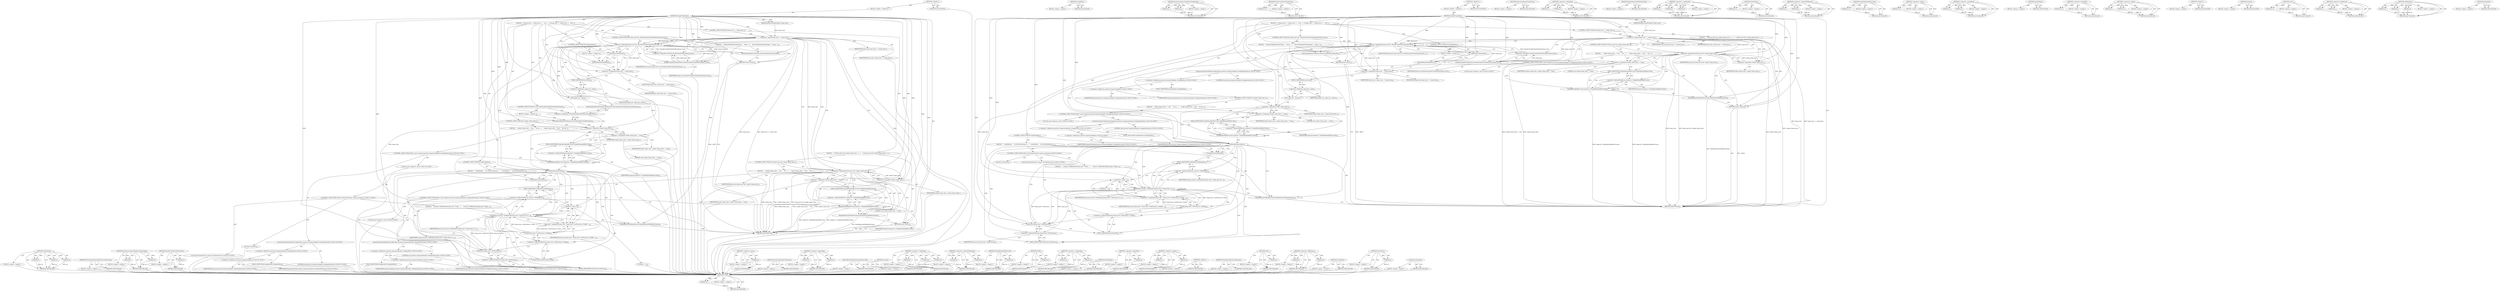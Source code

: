 digraph "IsAttached" {
vulnerable_208 [label=<(METHOD,GetID)>];
vulnerable_209 [label=<(PARAM,p1)>];
vulnerable_210 [label=<(BLOCK,&lt;empty&gt;,&lt;empty&gt;)>];
vulnerable_211 [label=<(METHOD_RETURN,ANY)>];
vulnerable_190 [label=<(METHOD,GrantPolicy)>];
vulnerable_191 [label=<(BLOCK,&lt;empty&gt;,&lt;empty&gt;)>];
vulnerable_192 [label=<(METHOD_RETURN,ANY)>];
vulnerable_151 [label=<(METHOD,protocol.InspectorHandler.ForAgentHost)>];
vulnerable_152 [label=<(PARAM,p1)>];
vulnerable_153 [label=<(PARAM,p2)>];
vulnerable_154 [label=<(BLOCK,&lt;empty&gt;,&lt;empty&gt;)>];
vulnerable_155 [label=<(METHOD_RETURN,ANY)>];
vulnerable_173 [label=<(METHOD,ShouldCreateDevToolsForHost)>];
vulnerable_174 [label=<(PARAM,p1)>];
vulnerable_175 [label=<(BLOCK,&lt;empty&gt;,&lt;empty&gt;)>];
vulnerable_176 [label=<(METHOD_RETURN,ANY)>];
vulnerable_6 [label=<(METHOD,&lt;global&gt;)<SUB>1</SUB>>];
vulnerable_7 [label=<(BLOCK,&lt;empty&gt;,&lt;empty&gt;)<SUB>1</SUB>>];
vulnerable_8 [label=<(METHOD,UpdateFrameHost)<SUB>1</SUB>>];
vulnerable_9 [label=<(PARAM,RenderFrameHostImpl* frame_host)<SUB>2</SUB>>];
vulnerable_10 [label=<(BLOCK,{
  if (frame_host == frame_host_) {
    if (fr...,{
  if (frame_host == frame_host_) {
    if (fr...)<SUB>2</SUB>>];
vulnerable_11 [label=<(CONTROL_STRUCTURE,IF,if (frame_host == frame_host_))<SUB>3</SUB>>];
vulnerable_12 [label=<(&lt;operator&gt;.equals,frame_host == frame_host_)<SUB>3</SUB>>];
vulnerable_13 [label=<(IDENTIFIER,frame_host,frame_host == frame_host_)<SUB>3</SUB>>];
vulnerable_14 [label=<(IDENTIFIER,frame_host_,frame_host == frame_host_)<SUB>3</SUB>>];
vulnerable_15 [label=<(BLOCK,{
    if (frame_host &amp;&amp; !render_frame_alive_) {...,{
    if (frame_host &amp;&amp; !render_frame_alive_) {...)<SUB>3</SUB>>];
vulnerable_16 [label=<(CONTROL_STRUCTURE,IF,if (frame_host &amp;&amp; !render_frame_alive_))<SUB>4</SUB>>];
vulnerable_17 [label=<(&lt;operator&gt;.logicalAnd,frame_host &amp;&amp; !render_frame_alive_)<SUB>4</SUB>>];
vulnerable_18 [label=<(IDENTIFIER,frame_host,frame_host &amp;&amp; !render_frame_alive_)<SUB>4</SUB>>];
vulnerable_19 [label=<(&lt;operator&gt;.logicalNot,!render_frame_alive_)<SUB>4</SUB>>];
vulnerable_20 [label=<(IDENTIFIER,render_frame_alive_,!render_frame_alive_)<SUB>4</SUB>>];
vulnerable_21 [label=<(BLOCK,{
      render_frame_alive_ = true;
      for (...,{
      render_frame_alive_ = true;
      for (...)<SUB>4</SUB>>];
vulnerable_22 [label=<(&lt;operator&gt;.assignment,render_frame_alive_ = true)<SUB>5</SUB>>];
vulnerable_23 [label=<(IDENTIFIER,render_frame_alive_,render_frame_alive_ = true)<SUB>5</SUB>>];
vulnerable_24 [label=<(LITERAL,true,render_frame_alive_ = true)<SUB>5</SUB>>];
vulnerable_25 [label="<(CONTROL_STRUCTURE,FOR,for (auto* inspector:protocol::InspectorHandler::ForAgentHost(this)))<SUB>6</SUB>>"];
vulnerable_26 [label="<(protocol.InspectorHandler.ForAgentHost,protocol::InspectorHandler::ForAgentHost(this))<SUB>6</SUB>>"];
vulnerable_27 [label="<(&lt;operator&gt;.fieldAccess,protocol::InspectorHandler::ForAgentHost)<SUB>6</SUB>>"];
vulnerable_28 [label="<(&lt;operator&gt;.fieldAccess,protocol::InspectorHandler)<SUB>6</SUB>>"];
vulnerable_29 [label="<(IDENTIFIER,protocol,protocol::InspectorHandler::ForAgentHost(this))<SUB>6</SUB>>"];
vulnerable_30 [label="<(IDENTIFIER,InspectorHandler,protocol::InspectorHandler::ForAgentHost(this))<SUB>6</SUB>>"];
vulnerable_31 [label=<(FIELD_IDENTIFIER,ForAgentHost,ForAgentHost)<SUB>6</SUB>>];
vulnerable_32 [label="<(LITERAL,this,protocol::InspectorHandler::ForAgentHost(this))<SUB>6</SUB>>"];
vulnerable_33 [label="<(LOCAL,auto* inspector: auto*)<SUB>6</SUB>>"];
vulnerable_34 [label=<(TargetReloadedAfterCrash,inspector-&gt;TargetReloadedAfterCrash())<SUB>7</SUB>>];
vulnerable_35 [label=<(&lt;operator&gt;.indirectFieldAccess,inspector-&gt;TargetReloadedAfterCrash)<SUB>7</SUB>>];
vulnerable_36 [label=<(IDENTIFIER,inspector,inspector-&gt;TargetReloadedAfterCrash())<SUB>7</SUB>>];
vulnerable_37 [label=<(FIELD_IDENTIFIER,TargetReloadedAfterCrash,TargetReloadedAfterCrash)<SUB>7</SUB>>];
vulnerable_38 [label=<(MaybeReattachToRenderFrame,MaybeReattachToRenderFrame())<SUB>8</SUB>>];
vulnerable_39 [label=<(RETURN,return;,return;)<SUB>10</SUB>>];
vulnerable_40 [label=<(CONTROL_STRUCTURE,IF,if (frame_host &amp;&amp; !ShouldCreateDevToolsForHost(frame_host)))<SUB>13</SUB>>];
vulnerable_41 [label=<(&lt;operator&gt;.logicalAnd,frame_host &amp;&amp; !ShouldCreateDevToolsForHost(fram...)<SUB>13</SUB>>];
vulnerable_42 [label=<(IDENTIFIER,frame_host,frame_host &amp;&amp; !ShouldCreateDevToolsForHost(fram...)<SUB>13</SUB>>];
vulnerable_43 [label=<(&lt;operator&gt;.logicalNot,!ShouldCreateDevToolsForHost(frame_host))<SUB>13</SUB>>];
vulnerable_44 [label=<(ShouldCreateDevToolsForHost,ShouldCreateDevToolsForHost(frame_host))<SUB>13</SUB>>];
vulnerable_45 [label=<(IDENTIFIER,frame_host,ShouldCreateDevToolsForHost(frame_host))<SUB>13</SUB>>];
vulnerable_46 [label=<(BLOCK,{
    DestroyOnRenderFrameGone();
    return;
  },{
    DestroyOnRenderFrameGone();
    return;
  })<SUB>13</SUB>>];
vulnerable_47 [label=<(DestroyOnRenderFrameGone,DestroyOnRenderFrameGone())<SUB>14</SUB>>];
vulnerable_48 [label=<(RETURN,return;,return;)<SUB>15</SUB>>];
vulnerable_49 [label=<(CONTROL_STRUCTURE,IF,if (IsAttached()))<SUB>18</SUB>>];
vulnerable_50 [label=<(IsAttached,IsAttached())<SUB>18</SUB>>];
vulnerable_51 [label=<(BLOCK,&lt;empty&gt;,&lt;empty&gt;)<SUB>19</SUB>>];
vulnerable_52 [label=<(RevokePolicy,RevokePolicy())<SUB>19</SUB>>];
vulnerable_53 [label=<(&lt;operator&gt;.assignment,frame_host_ = frame_host)<SUB>20</SUB>>];
vulnerable_54 [label=<(IDENTIFIER,frame_host_,frame_host_ = frame_host)<SUB>20</SUB>>];
vulnerable_55 [label=<(IDENTIFIER,frame_host,frame_host_ = frame_host)<SUB>20</SUB>>];
vulnerable_56 [label=<(reset,agent_ptr_.reset())<SUB>21</SUB>>];
vulnerable_57 [label=<(&lt;operator&gt;.fieldAccess,agent_ptr_.reset)<SUB>21</SUB>>];
vulnerable_58 [label=<(IDENTIFIER,agent_ptr_,agent_ptr_.reset())<SUB>21</SUB>>];
vulnerable_59 [label=<(FIELD_IDENTIFIER,reset,reset)<SUB>21</SUB>>];
vulnerable_60 [label=<(CONTROL_STRUCTURE,IF,if (!render_frame_alive_))<SUB>22</SUB>>];
vulnerable_61 [label=<(&lt;operator&gt;.logicalNot,!render_frame_alive_)<SUB>22</SUB>>];
vulnerable_62 [label=<(IDENTIFIER,render_frame_alive_,!render_frame_alive_)<SUB>22</SUB>>];
vulnerable_63 [label=<(BLOCK,{
     render_frame_alive_ = true;
     for (au...,{
     render_frame_alive_ = true;
     for (au...)<SUB>22</SUB>>];
vulnerable_64 [label=<(&lt;operator&gt;.assignment,render_frame_alive_ = true)<SUB>23</SUB>>];
vulnerable_65 [label=<(IDENTIFIER,render_frame_alive_,render_frame_alive_ = true)<SUB>23</SUB>>];
vulnerable_66 [label=<(LITERAL,true,render_frame_alive_ = true)<SUB>23</SUB>>];
vulnerable_67 [label="<(CONTROL_STRUCTURE,FOR,for (auto* inspector:protocol::InspectorHandler::ForAgentHost(this)))<SUB>24</SUB>>"];
vulnerable_68 [label="<(protocol.InspectorHandler.ForAgentHost,protocol::InspectorHandler::ForAgentHost(this))<SUB>24</SUB>>"];
vulnerable_69 [label="<(&lt;operator&gt;.fieldAccess,protocol::InspectorHandler::ForAgentHost)<SUB>24</SUB>>"];
vulnerable_70 [label="<(&lt;operator&gt;.fieldAccess,protocol::InspectorHandler)<SUB>24</SUB>>"];
vulnerable_71 [label="<(IDENTIFIER,protocol,protocol::InspectorHandler::ForAgentHost(this))<SUB>24</SUB>>"];
vulnerable_72 [label="<(IDENTIFIER,InspectorHandler,protocol::InspectorHandler::ForAgentHost(this))<SUB>24</SUB>>"];
vulnerable_73 [label=<(FIELD_IDENTIFIER,ForAgentHost,ForAgentHost)<SUB>24</SUB>>];
vulnerable_74 [label="<(LITERAL,this,protocol::InspectorHandler::ForAgentHost(this))<SUB>24</SUB>>"];
vulnerable_75 [label="<(LOCAL,auto* inspector: auto*)<SUB>24</SUB>>"];
vulnerable_76 [label=<(TargetReloadedAfterCrash,inspector-&gt;TargetReloadedAfterCrash())<SUB>25</SUB>>];
vulnerable_77 [label=<(&lt;operator&gt;.indirectFieldAccess,inspector-&gt;TargetReloadedAfterCrash)<SUB>25</SUB>>];
vulnerable_78 [label=<(IDENTIFIER,inspector,inspector-&gt;TargetReloadedAfterCrash())<SUB>25</SUB>>];
vulnerable_79 [label=<(FIELD_IDENTIFIER,TargetReloadedAfterCrash,TargetReloadedAfterCrash)<SUB>25</SUB>>];
vulnerable_80 [label=<(CONTROL_STRUCTURE,IF,if (IsAttached()))<SUB>27</SUB>>];
vulnerable_81 [label=<(IsAttached,IsAttached())<SUB>27</SUB>>];
vulnerable_82 [label=<(BLOCK,{
     GrantPolicy();
     for (DevToolsSession...,{
     GrantPolicy();
     for (DevToolsSession...)<SUB>27</SUB>>];
vulnerable_83 [label=<(GrantPolicy,GrantPolicy())<SUB>28</SUB>>];
vulnerable_84 [label="<(CONTROL_STRUCTURE,FOR,for (DevToolsSession* session:sessions()))<SUB>29</SUB>>"];
vulnerable_85 [label=<(sessions,sessions())<SUB>29</SUB>>];
vulnerable_86 [label="<(LOCAL,DevToolsSession* session: DevToolsSession*)<SUB>29</SUB>>"];
vulnerable_87 [label=<(BLOCK,{
      session-&gt;SetRenderer(frame_host ? frame...,{
      session-&gt;SetRenderer(frame_host ? frame...)<SUB>29</SUB>>];
vulnerable_88 [label=<(SetRenderer,session-&gt;SetRenderer(frame_host ? frame_host-&gt;G...)<SUB>30</SUB>>];
vulnerable_89 [label=<(&lt;operator&gt;.indirectFieldAccess,session-&gt;SetRenderer)<SUB>30</SUB>>];
vulnerable_90 [label=<(IDENTIFIER,session,session-&gt;SetRenderer(frame_host ? frame_host-&gt;G...)<SUB>30</SUB>>];
vulnerable_91 [label=<(FIELD_IDENTIFIER,SetRenderer,SetRenderer)<SUB>30</SUB>>];
vulnerable_92 [label=<(&lt;operator&gt;.conditional,frame_host ? frame_host-&gt;GetProcess()-&gt;GetID() ...)<SUB>30</SUB>>];
vulnerable_93 [label=<(IDENTIFIER,frame_host,frame_host ? frame_host-&gt;GetProcess()-&gt;GetID() ...)<SUB>30</SUB>>];
vulnerable_94 [label=<(GetID,frame_host-&gt;GetProcess()-&gt;GetID())<SUB>30</SUB>>];
vulnerable_95 [label=<(&lt;operator&gt;.indirectFieldAccess,frame_host-&gt;GetProcess()-&gt;GetID)<SUB>30</SUB>>];
vulnerable_96 [label=<(GetProcess,frame_host-&gt;GetProcess())<SUB>30</SUB>>];
vulnerable_97 [label=<(&lt;operator&gt;.indirectFieldAccess,frame_host-&gt;GetProcess)<SUB>30</SUB>>];
vulnerable_98 [label=<(IDENTIFIER,frame_host,frame_host-&gt;GetProcess())<SUB>30</SUB>>];
vulnerable_99 [label=<(FIELD_IDENTIFIER,GetProcess,GetProcess)<SUB>30</SUB>>];
vulnerable_100 [label=<(FIELD_IDENTIFIER,GetID,GetID)<SUB>30</SUB>>];
vulnerable_101 [label=<(&lt;operator&gt;.minus,-1)<SUB>30</SUB>>];
vulnerable_102 [label=<(LITERAL,1,-1)<SUB>30</SUB>>];
vulnerable_103 [label=<(IDENTIFIER,frame_host,session-&gt;SetRenderer(frame_host ? frame_host-&gt;G...)<SUB>31</SUB>>];
vulnerable_104 [label=<(MaybeReattachToRenderFrame,MaybeReattachToRenderFrame())<SUB>33</SUB>>];
vulnerable_105 [label=<(METHOD_RETURN,void)<SUB>1</SUB>>];
vulnerable_107 [label=<(METHOD_RETURN,ANY)<SUB>1</SUB>>];
vulnerable_177 [label=<(METHOD,DestroyOnRenderFrameGone)>];
vulnerable_178 [label=<(BLOCK,&lt;empty&gt;,&lt;empty&gt;)>];
vulnerable_179 [label=<(METHOD_RETURN,ANY)>];
vulnerable_137 [label=<(METHOD,&lt;operator&gt;.logicalAnd)>];
vulnerable_138 [label=<(PARAM,p1)>];
vulnerable_139 [label=<(PARAM,p2)>];
vulnerable_140 [label=<(BLOCK,&lt;empty&gt;,&lt;empty&gt;)>];
vulnerable_141 [label=<(METHOD_RETURN,ANY)>];
vulnerable_170 [label=<(METHOD,MaybeReattachToRenderFrame)>];
vulnerable_171 [label=<(BLOCK,&lt;empty&gt;,&lt;empty&gt;)>];
vulnerable_172 [label=<(METHOD_RETURN,ANY)>];
vulnerable_202 [label=<(METHOD,&lt;operator&gt;.conditional)>];
vulnerable_203 [label=<(PARAM,p1)>];
vulnerable_204 [label=<(PARAM,p2)>];
vulnerable_205 [label=<(PARAM,p3)>];
vulnerable_206 [label=<(BLOCK,&lt;empty&gt;,&lt;empty&gt;)>];
vulnerable_207 [label=<(METHOD_RETURN,ANY)>];
vulnerable_212 [label=<(METHOD,GetProcess)>];
vulnerable_213 [label=<(PARAM,p1)>];
vulnerable_214 [label=<(BLOCK,&lt;empty&gt;,&lt;empty&gt;)>];
vulnerable_215 [label=<(METHOD_RETURN,ANY)>];
vulnerable_165 [label=<(METHOD,&lt;operator&gt;.indirectFieldAccess)>];
vulnerable_166 [label=<(PARAM,p1)>];
vulnerable_167 [label=<(PARAM,p2)>];
vulnerable_168 [label=<(BLOCK,&lt;empty&gt;,&lt;empty&gt;)>];
vulnerable_169 [label=<(METHOD_RETURN,ANY)>];
vulnerable_161 [label=<(METHOD,TargetReloadedAfterCrash)>];
vulnerable_162 [label=<(PARAM,p1)>];
vulnerable_163 [label=<(BLOCK,&lt;empty&gt;,&lt;empty&gt;)>];
vulnerable_164 [label=<(METHOD_RETURN,ANY)>];
vulnerable_216 [label=<(METHOD,&lt;operator&gt;.minus)>];
vulnerable_217 [label=<(PARAM,p1)>];
vulnerable_218 [label=<(BLOCK,&lt;empty&gt;,&lt;empty&gt;)>];
vulnerable_219 [label=<(METHOD_RETURN,ANY)>];
vulnerable_146 [label=<(METHOD,&lt;operator&gt;.assignment)>];
vulnerable_147 [label=<(PARAM,p1)>];
vulnerable_148 [label=<(PARAM,p2)>];
vulnerable_149 [label=<(BLOCK,&lt;empty&gt;,&lt;empty&gt;)>];
vulnerable_150 [label=<(METHOD_RETURN,ANY)>];
vulnerable_183 [label=<(METHOD,RevokePolicy)>];
vulnerable_184 [label=<(BLOCK,&lt;empty&gt;,&lt;empty&gt;)>];
vulnerable_185 [label=<(METHOD_RETURN,ANY)>];
vulnerable_142 [label=<(METHOD,&lt;operator&gt;.logicalNot)>];
vulnerable_143 [label=<(PARAM,p1)>];
vulnerable_144 [label=<(BLOCK,&lt;empty&gt;,&lt;empty&gt;)>];
vulnerable_145 [label=<(METHOD_RETURN,ANY)>];
vulnerable_132 [label=<(METHOD,&lt;operator&gt;.equals)>];
vulnerable_133 [label=<(PARAM,p1)>];
vulnerable_134 [label=<(PARAM,p2)>];
vulnerable_135 [label=<(BLOCK,&lt;empty&gt;,&lt;empty&gt;)>];
vulnerable_136 [label=<(METHOD_RETURN,ANY)>];
vulnerable_126 [label=<(METHOD,&lt;global&gt;)<SUB>1</SUB>>];
vulnerable_127 [label=<(BLOCK,&lt;empty&gt;,&lt;empty&gt;)>];
vulnerable_128 [label=<(METHOD_RETURN,ANY)>];
vulnerable_193 [label=<(METHOD,sessions)>];
vulnerable_194 [label=<(BLOCK,&lt;empty&gt;,&lt;empty&gt;)>];
vulnerable_195 [label=<(METHOD_RETURN,ANY)>];
vulnerable_186 [label=<(METHOD,reset)>];
vulnerable_187 [label=<(PARAM,p1)>];
vulnerable_188 [label=<(BLOCK,&lt;empty&gt;,&lt;empty&gt;)>];
vulnerable_189 [label=<(METHOD_RETURN,ANY)>];
vulnerable_156 [label=<(METHOD,&lt;operator&gt;.fieldAccess)>];
vulnerable_157 [label=<(PARAM,p1)>];
vulnerable_158 [label=<(PARAM,p2)>];
vulnerable_159 [label=<(BLOCK,&lt;empty&gt;,&lt;empty&gt;)>];
vulnerable_160 [label=<(METHOD_RETURN,ANY)>];
vulnerable_196 [label=<(METHOD,SetRenderer)>];
vulnerable_197 [label=<(PARAM,p1)>];
vulnerable_198 [label=<(PARAM,p2)>];
vulnerable_199 [label=<(PARAM,p3)>];
vulnerable_200 [label=<(BLOCK,&lt;empty&gt;,&lt;empty&gt;)>];
vulnerable_201 [label=<(METHOD_RETURN,ANY)>];
vulnerable_180 [label=<(METHOD,IsAttached)>];
vulnerable_181 [label=<(BLOCK,&lt;empty&gt;,&lt;empty&gt;)>];
vulnerable_182 [label=<(METHOD_RETURN,ANY)>];
fixed_207 [label=<(METHOD,SetRenderer)>];
fixed_208 [label=<(PARAM,p1)>];
fixed_209 [label=<(PARAM,p2)>];
fixed_210 [label=<(PARAM,p3)>];
fixed_211 [label=<(BLOCK,&lt;empty&gt;,&lt;empty&gt;)>];
fixed_212 [label=<(METHOD_RETURN,ANY)>];
fixed_195 [label=<(METHOD,IsFrameHostAllowedForRestrictedSessions)>];
fixed_196 [label=<(BLOCK,&lt;empty&gt;,&lt;empty&gt;)>];
fixed_197 [label=<(METHOD_RETURN,ANY)>];
fixed_156 [label=<(METHOD,protocol.InspectorHandler.ForAgentHost)>];
fixed_157 [label=<(PARAM,p1)>];
fixed_158 [label=<(PARAM,p2)>];
fixed_159 [label=<(BLOCK,&lt;empty&gt;,&lt;empty&gt;)>];
fixed_160 [label=<(METHOD_RETURN,ANY)>];
fixed_178 [label=<(METHOD,ShouldCreateDevToolsForHost)>];
fixed_179 [label=<(PARAM,p1)>];
fixed_180 [label=<(BLOCK,&lt;empty&gt;,&lt;empty&gt;)>];
fixed_181 [label=<(METHOD_RETURN,ANY)>];
fixed_6 [label=<(METHOD,&lt;global&gt;)<SUB>1</SUB>>];
fixed_7 [label=<(BLOCK,&lt;empty&gt;,&lt;empty&gt;)<SUB>1</SUB>>];
fixed_8 [label=<(METHOD,UpdateFrameHost)<SUB>1</SUB>>];
fixed_9 [label=<(PARAM,RenderFrameHostImpl* frame_host)<SUB>2</SUB>>];
fixed_10 [label=<(BLOCK,{
  if (frame_host == frame_host_) {
    if (fr...,{
  if (frame_host == frame_host_) {
    if (fr...)<SUB>2</SUB>>];
fixed_11 [label=<(CONTROL_STRUCTURE,IF,if (frame_host == frame_host_))<SUB>3</SUB>>];
fixed_12 [label=<(&lt;operator&gt;.equals,frame_host == frame_host_)<SUB>3</SUB>>];
fixed_13 [label=<(IDENTIFIER,frame_host,frame_host == frame_host_)<SUB>3</SUB>>];
fixed_14 [label=<(IDENTIFIER,frame_host_,frame_host == frame_host_)<SUB>3</SUB>>];
fixed_15 [label=<(BLOCK,{
    if (frame_host &amp;&amp; !render_frame_alive_) {...,{
    if (frame_host &amp;&amp; !render_frame_alive_) {...)<SUB>3</SUB>>];
fixed_16 [label=<(CONTROL_STRUCTURE,IF,if (frame_host &amp;&amp; !render_frame_alive_))<SUB>4</SUB>>];
fixed_17 [label=<(&lt;operator&gt;.logicalAnd,frame_host &amp;&amp; !render_frame_alive_)<SUB>4</SUB>>];
fixed_18 [label=<(IDENTIFIER,frame_host,frame_host &amp;&amp; !render_frame_alive_)<SUB>4</SUB>>];
fixed_19 [label=<(&lt;operator&gt;.logicalNot,!render_frame_alive_)<SUB>4</SUB>>];
fixed_20 [label=<(IDENTIFIER,render_frame_alive_,!render_frame_alive_)<SUB>4</SUB>>];
fixed_21 [label=<(BLOCK,{
      render_frame_alive_ = true;
      for (...,{
      render_frame_alive_ = true;
      for (...)<SUB>4</SUB>>];
fixed_22 [label=<(&lt;operator&gt;.assignment,render_frame_alive_ = true)<SUB>5</SUB>>];
fixed_23 [label=<(IDENTIFIER,render_frame_alive_,render_frame_alive_ = true)<SUB>5</SUB>>];
fixed_24 [label=<(LITERAL,true,render_frame_alive_ = true)<SUB>5</SUB>>];
fixed_25 [label="<(CONTROL_STRUCTURE,FOR,for (auto* inspector:protocol::InspectorHandler::ForAgentHost(this)))<SUB>6</SUB>>"];
fixed_26 [label="<(protocol.InspectorHandler.ForAgentHost,protocol::InspectorHandler::ForAgentHost(this))<SUB>6</SUB>>"];
fixed_27 [label="<(&lt;operator&gt;.fieldAccess,protocol::InspectorHandler::ForAgentHost)<SUB>6</SUB>>"];
fixed_28 [label="<(&lt;operator&gt;.fieldAccess,protocol::InspectorHandler)<SUB>6</SUB>>"];
fixed_29 [label="<(IDENTIFIER,protocol,protocol::InspectorHandler::ForAgentHost(this))<SUB>6</SUB>>"];
fixed_30 [label="<(IDENTIFIER,InspectorHandler,protocol::InspectorHandler::ForAgentHost(this))<SUB>6</SUB>>"];
fixed_31 [label=<(FIELD_IDENTIFIER,ForAgentHost,ForAgentHost)<SUB>6</SUB>>];
fixed_32 [label="<(LITERAL,this,protocol::InspectorHandler::ForAgentHost(this))<SUB>6</SUB>>"];
fixed_33 [label="<(LOCAL,auto* inspector: auto*)<SUB>6</SUB>>"];
fixed_34 [label=<(TargetReloadedAfterCrash,inspector-&gt;TargetReloadedAfterCrash())<SUB>7</SUB>>];
fixed_35 [label=<(&lt;operator&gt;.indirectFieldAccess,inspector-&gt;TargetReloadedAfterCrash)<SUB>7</SUB>>];
fixed_36 [label=<(IDENTIFIER,inspector,inspector-&gt;TargetReloadedAfterCrash())<SUB>7</SUB>>];
fixed_37 [label=<(FIELD_IDENTIFIER,TargetReloadedAfterCrash,TargetReloadedAfterCrash)<SUB>7</SUB>>];
fixed_38 [label=<(MaybeReattachToRenderFrame,MaybeReattachToRenderFrame())<SUB>8</SUB>>];
fixed_39 [label=<(RETURN,return;,return;)<SUB>10</SUB>>];
fixed_40 [label=<(CONTROL_STRUCTURE,IF,if (frame_host &amp;&amp; !ShouldCreateDevToolsForHost(frame_host)))<SUB>13</SUB>>];
fixed_41 [label=<(&lt;operator&gt;.logicalAnd,frame_host &amp;&amp; !ShouldCreateDevToolsForHost(fram...)<SUB>13</SUB>>];
fixed_42 [label=<(IDENTIFIER,frame_host,frame_host &amp;&amp; !ShouldCreateDevToolsForHost(fram...)<SUB>13</SUB>>];
fixed_43 [label=<(&lt;operator&gt;.logicalNot,!ShouldCreateDevToolsForHost(frame_host))<SUB>13</SUB>>];
fixed_44 [label=<(ShouldCreateDevToolsForHost,ShouldCreateDevToolsForHost(frame_host))<SUB>13</SUB>>];
fixed_45 [label=<(IDENTIFIER,frame_host,ShouldCreateDevToolsForHost(frame_host))<SUB>13</SUB>>];
fixed_46 [label=<(BLOCK,{
    DestroyOnRenderFrameGone();
    return;
  },{
    DestroyOnRenderFrameGone();
    return;
  })<SUB>13</SUB>>];
fixed_47 [label=<(DestroyOnRenderFrameGone,DestroyOnRenderFrameGone())<SUB>14</SUB>>];
fixed_48 [label=<(RETURN,return;,return;)<SUB>15</SUB>>];
fixed_49 [label=<(CONTROL_STRUCTURE,IF,if (IsAttached()))<SUB>18</SUB>>];
fixed_50 [label=<(IsAttached,IsAttached())<SUB>18</SUB>>];
fixed_51 [label=<(BLOCK,&lt;empty&gt;,&lt;empty&gt;)<SUB>19</SUB>>];
fixed_52 [label=<(RevokePolicy,RevokePolicy())<SUB>19</SUB>>];
fixed_53 [label=<(&lt;operator&gt;.assignment,frame_host_ = frame_host)<SUB>21</SUB>>];
fixed_54 [label=<(IDENTIFIER,frame_host_,frame_host_ = frame_host)<SUB>21</SUB>>];
fixed_55 [label=<(IDENTIFIER,frame_host,frame_host_ = frame_host)<SUB>21</SUB>>];
fixed_56 [label=<(reset,agent_ptr_.reset())<SUB>22</SUB>>];
fixed_57 [label=<(&lt;operator&gt;.fieldAccess,agent_ptr_.reset)<SUB>22</SUB>>];
fixed_58 [label=<(IDENTIFIER,agent_ptr_,agent_ptr_.reset())<SUB>22</SUB>>];
fixed_59 [label=<(FIELD_IDENTIFIER,reset,reset)<SUB>22</SUB>>];
fixed_60 [label=<(CONTROL_STRUCTURE,IF,if (!IsFrameHostAllowedForRestrictedSessions()))<SUB>24</SUB>>];
fixed_61 [label=<(&lt;operator&gt;.logicalNot,!IsFrameHostAllowedForRestrictedSessions())<SUB>24</SUB>>];
fixed_62 [label=<(IsFrameHostAllowedForRestrictedSessions,IsFrameHostAllowedForRestrictedSessions())<SUB>24</SUB>>];
fixed_63 [label=<(BLOCK,&lt;empty&gt;,&lt;empty&gt;)<SUB>25</SUB>>];
fixed_64 [label=<(ForceDetachRestrictedSessions,ForceDetachRestrictedSessions())<SUB>25</SUB>>];
fixed_65 [label=<(CONTROL_STRUCTURE,IF,if (!render_frame_alive_))<SUB>27</SUB>>];
fixed_66 [label=<(&lt;operator&gt;.logicalNot,!render_frame_alive_)<SUB>27</SUB>>];
fixed_67 [label=<(IDENTIFIER,render_frame_alive_,!render_frame_alive_)<SUB>27</SUB>>];
fixed_68 [label=<(BLOCK,{
     render_frame_alive_ = true;
     for (au...,{
     render_frame_alive_ = true;
     for (au...)<SUB>27</SUB>>];
fixed_69 [label=<(&lt;operator&gt;.assignment,render_frame_alive_ = true)<SUB>28</SUB>>];
fixed_70 [label=<(IDENTIFIER,render_frame_alive_,render_frame_alive_ = true)<SUB>28</SUB>>];
fixed_71 [label=<(LITERAL,true,render_frame_alive_ = true)<SUB>28</SUB>>];
fixed_72 [label="<(CONTROL_STRUCTURE,FOR,for (auto* inspector:protocol::InspectorHandler::ForAgentHost(this)))<SUB>29</SUB>>"];
fixed_73 [label="<(protocol.InspectorHandler.ForAgentHost,protocol::InspectorHandler::ForAgentHost(this))<SUB>29</SUB>>"];
fixed_74 [label="<(&lt;operator&gt;.fieldAccess,protocol::InspectorHandler::ForAgentHost)<SUB>29</SUB>>"];
fixed_75 [label="<(&lt;operator&gt;.fieldAccess,protocol::InspectorHandler)<SUB>29</SUB>>"];
fixed_76 [label="<(IDENTIFIER,protocol,protocol::InspectorHandler::ForAgentHost(this))<SUB>29</SUB>>"];
fixed_77 [label="<(IDENTIFIER,InspectorHandler,protocol::InspectorHandler::ForAgentHost(this))<SUB>29</SUB>>"];
fixed_78 [label=<(FIELD_IDENTIFIER,ForAgentHost,ForAgentHost)<SUB>29</SUB>>];
fixed_79 [label="<(LITERAL,this,protocol::InspectorHandler::ForAgentHost(this))<SUB>29</SUB>>"];
fixed_80 [label="<(LOCAL,auto* inspector: auto*)<SUB>29</SUB>>"];
fixed_81 [label=<(TargetReloadedAfterCrash,inspector-&gt;TargetReloadedAfterCrash())<SUB>30</SUB>>];
fixed_82 [label=<(&lt;operator&gt;.indirectFieldAccess,inspector-&gt;TargetReloadedAfterCrash)<SUB>30</SUB>>];
fixed_83 [label=<(IDENTIFIER,inspector,inspector-&gt;TargetReloadedAfterCrash())<SUB>30</SUB>>];
fixed_84 [label=<(FIELD_IDENTIFIER,TargetReloadedAfterCrash,TargetReloadedAfterCrash)<SUB>30</SUB>>];
fixed_85 [label=<(CONTROL_STRUCTURE,IF,if (IsAttached()))<SUB>33</SUB>>];
fixed_86 [label=<(IsAttached,IsAttached())<SUB>33</SUB>>];
fixed_87 [label=<(BLOCK,{
     GrantPolicy();
     for (DevToolsSession...,{
     GrantPolicy();
     for (DevToolsSession...)<SUB>33</SUB>>];
fixed_88 [label=<(GrantPolicy,GrantPolicy())<SUB>34</SUB>>];
fixed_89 [label="<(CONTROL_STRUCTURE,FOR,for (DevToolsSession* session:sessions()))<SUB>35</SUB>>"];
fixed_90 [label=<(sessions,sessions())<SUB>35</SUB>>];
fixed_91 [label="<(LOCAL,DevToolsSession* session: DevToolsSession*)<SUB>35</SUB>>"];
fixed_92 [label=<(BLOCK,{
      session-&gt;SetRenderer(frame_host ? frame...,{
      session-&gt;SetRenderer(frame_host ? frame...)<SUB>35</SUB>>];
fixed_93 [label=<(SetRenderer,session-&gt;SetRenderer(frame_host ? frame_host-&gt;G...)<SUB>36</SUB>>];
fixed_94 [label=<(&lt;operator&gt;.indirectFieldAccess,session-&gt;SetRenderer)<SUB>36</SUB>>];
fixed_95 [label=<(IDENTIFIER,session,session-&gt;SetRenderer(frame_host ? frame_host-&gt;G...)<SUB>36</SUB>>];
fixed_96 [label=<(FIELD_IDENTIFIER,SetRenderer,SetRenderer)<SUB>36</SUB>>];
fixed_97 [label=<(&lt;operator&gt;.conditional,frame_host ? frame_host-&gt;GetProcess()-&gt;GetID() ...)<SUB>36</SUB>>];
fixed_98 [label=<(IDENTIFIER,frame_host,frame_host ? frame_host-&gt;GetProcess()-&gt;GetID() ...)<SUB>36</SUB>>];
fixed_99 [label=<(GetID,frame_host-&gt;GetProcess()-&gt;GetID())<SUB>36</SUB>>];
fixed_100 [label=<(&lt;operator&gt;.indirectFieldAccess,frame_host-&gt;GetProcess()-&gt;GetID)<SUB>36</SUB>>];
fixed_101 [label=<(GetProcess,frame_host-&gt;GetProcess())<SUB>36</SUB>>];
fixed_102 [label=<(&lt;operator&gt;.indirectFieldAccess,frame_host-&gt;GetProcess)<SUB>36</SUB>>];
fixed_103 [label=<(IDENTIFIER,frame_host,frame_host-&gt;GetProcess())<SUB>36</SUB>>];
fixed_104 [label=<(FIELD_IDENTIFIER,GetProcess,GetProcess)<SUB>36</SUB>>];
fixed_105 [label=<(FIELD_IDENTIFIER,GetID,GetID)<SUB>36</SUB>>];
fixed_106 [label=<(&lt;operator&gt;.minus,-1)<SUB>36</SUB>>];
fixed_107 [label=<(LITERAL,1,-1)<SUB>36</SUB>>];
fixed_108 [label=<(IDENTIFIER,frame_host,session-&gt;SetRenderer(frame_host ? frame_host-&gt;G...)<SUB>37</SUB>>];
fixed_109 [label=<(MaybeReattachToRenderFrame,MaybeReattachToRenderFrame())<SUB>39</SUB>>];
fixed_110 [label=<(METHOD_RETURN,void)<SUB>1</SUB>>];
fixed_112 [label=<(METHOD_RETURN,ANY)<SUB>1</SUB>>];
fixed_227 [label=<(METHOD,&lt;operator&gt;.minus)>];
fixed_228 [label=<(PARAM,p1)>];
fixed_229 [label=<(BLOCK,&lt;empty&gt;,&lt;empty&gt;)>];
fixed_230 [label=<(METHOD_RETURN,ANY)>];
fixed_182 [label=<(METHOD,DestroyOnRenderFrameGone)>];
fixed_183 [label=<(BLOCK,&lt;empty&gt;,&lt;empty&gt;)>];
fixed_184 [label=<(METHOD_RETURN,ANY)>];
fixed_142 [label=<(METHOD,&lt;operator&gt;.logicalAnd)>];
fixed_143 [label=<(PARAM,p1)>];
fixed_144 [label=<(PARAM,p2)>];
fixed_145 [label=<(BLOCK,&lt;empty&gt;,&lt;empty&gt;)>];
fixed_146 [label=<(METHOD_RETURN,ANY)>];
fixed_175 [label=<(METHOD,MaybeReattachToRenderFrame)>];
fixed_176 [label=<(BLOCK,&lt;empty&gt;,&lt;empty&gt;)>];
fixed_177 [label=<(METHOD_RETURN,ANY)>];
fixed_204 [label=<(METHOD,sessions)>];
fixed_205 [label=<(BLOCK,&lt;empty&gt;,&lt;empty&gt;)>];
fixed_206 [label=<(METHOD_RETURN,ANY)>];
fixed_213 [label=<(METHOD,&lt;operator&gt;.conditional)>];
fixed_214 [label=<(PARAM,p1)>];
fixed_215 [label=<(PARAM,p2)>];
fixed_216 [label=<(PARAM,p3)>];
fixed_217 [label=<(BLOCK,&lt;empty&gt;,&lt;empty&gt;)>];
fixed_218 [label=<(METHOD_RETURN,ANY)>];
fixed_170 [label=<(METHOD,&lt;operator&gt;.indirectFieldAccess)>];
fixed_171 [label=<(PARAM,p1)>];
fixed_172 [label=<(PARAM,p2)>];
fixed_173 [label=<(BLOCK,&lt;empty&gt;,&lt;empty&gt;)>];
fixed_174 [label=<(METHOD_RETURN,ANY)>];
fixed_166 [label=<(METHOD,TargetReloadedAfterCrash)>];
fixed_167 [label=<(PARAM,p1)>];
fixed_168 [label=<(BLOCK,&lt;empty&gt;,&lt;empty&gt;)>];
fixed_169 [label=<(METHOD_RETURN,ANY)>];
fixed_219 [label=<(METHOD,GetID)>];
fixed_220 [label=<(PARAM,p1)>];
fixed_221 [label=<(BLOCK,&lt;empty&gt;,&lt;empty&gt;)>];
fixed_222 [label=<(METHOD_RETURN,ANY)>];
fixed_151 [label=<(METHOD,&lt;operator&gt;.assignment)>];
fixed_152 [label=<(PARAM,p1)>];
fixed_153 [label=<(PARAM,p2)>];
fixed_154 [label=<(BLOCK,&lt;empty&gt;,&lt;empty&gt;)>];
fixed_155 [label=<(METHOD_RETURN,ANY)>];
fixed_188 [label=<(METHOD,RevokePolicy)>];
fixed_189 [label=<(BLOCK,&lt;empty&gt;,&lt;empty&gt;)>];
fixed_190 [label=<(METHOD_RETURN,ANY)>];
fixed_147 [label=<(METHOD,&lt;operator&gt;.logicalNot)>];
fixed_148 [label=<(PARAM,p1)>];
fixed_149 [label=<(BLOCK,&lt;empty&gt;,&lt;empty&gt;)>];
fixed_150 [label=<(METHOD_RETURN,ANY)>];
fixed_137 [label=<(METHOD,&lt;operator&gt;.equals)>];
fixed_138 [label=<(PARAM,p1)>];
fixed_139 [label=<(PARAM,p2)>];
fixed_140 [label=<(BLOCK,&lt;empty&gt;,&lt;empty&gt;)>];
fixed_141 [label=<(METHOD_RETURN,ANY)>];
fixed_131 [label=<(METHOD,&lt;global&gt;)<SUB>1</SUB>>];
fixed_132 [label=<(BLOCK,&lt;empty&gt;,&lt;empty&gt;)>];
fixed_133 [label=<(METHOD_RETURN,ANY)>];
fixed_198 [label=<(METHOD,ForceDetachRestrictedSessions)>];
fixed_199 [label=<(BLOCK,&lt;empty&gt;,&lt;empty&gt;)>];
fixed_200 [label=<(METHOD_RETURN,ANY)>];
fixed_191 [label=<(METHOD,reset)>];
fixed_192 [label=<(PARAM,p1)>];
fixed_193 [label=<(BLOCK,&lt;empty&gt;,&lt;empty&gt;)>];
fixed_194 [label=<(METHOD_RETURN,ANY)>];
fixed_161 [label=<(METHOD,&lt;operator&gt;.fieldAccess)>];
fixed_162 [label=<(PARAM,p1)>];
fixed_163 [label=<(PARAM,p2)>];
fixed_164 [label=<(BLOCK,&lt;empty&gt;,&lt;empty&gt;)>];
fixed_165 [label=<(METHOD_RETURN,ANY)>];
fixed_201 [label=<(METHOD,GrantPolicy)>];
fixed_202 [label=<(BLOCK,&lt;empty&gt;,&lt;empty&gt;)>];
fixed_203 [label=<(METHOD_RETURN,ANY)>];
fixed_223 [label=<(METHOD,GetProcess)>];
fixed_224 [label=<(PARAM,p1)>];
fixed_225 [label=<(BLOCK,&lt;empty&gt;,&lt;empty&gt;)>];
fixed_226 [label=<(METHOD_RETURN,ANY)>];
fixed_185 [label=<(METHOD,IsAttached)>];
fixed_186 [label=<(BLOCK,&lt;empty&gt;,&lt;empty&gt;)>];
fixed_187 [label=<(METHOD_RETURN,ANY)>];
vulnerable_208 -> vulnerable_209  [key=0, label="AST: "];
vulnerable_208 -> vulnerable_209  [key=1, label="DDG: "];
vulnerable_208 -> vulnerable_210  [key=0, label="AST: "];
vulnerable_208 -> vulnerable_211  [key=0, label="AST: "];
vulnerable_208 -> vulnerable_211  [key=1, label="CFG: "];
vulnerable_209 -> vulnerable_211  [key=0, label="DDG: p1"];
vulnerable_190 -> vulnerable_191  [key=0, label="AST: "];
vulnerable_190 -> vulnerable_192  [key=0, label="AST: "];
vulnerable_190 -> vulnerable_192  [key=1, label="CFG: "];
vulnerable_151 -> vulnerable_152  [key=0, label="AST: "];
vulnerable_151 -> vulnerable_152  [key=1, label="DDG: "];
vulnerable_151 -> vulnerable_154  [key=0, label="AST: "];
vulnerable_151 -> vulnerable_153  [key=0, label="AST: "];
vulnerable_151 -> vulnerable_153  [key=1, label="DDG: "];
vulnerable_151 -> vulnerable_155  [key=0, label="AST: "];
vulnerable_151 -> vulnerable_155  [key=1, label="CFG: "];
vulnerable_152 -> vulnerable_155  [key=0, label="DDG: p1"];
vulnerable_153 -> vulnerable_155  [key=0, label="DDG: p2"];
vulnerable_173 -> vulnerable_174  [key=0, label="AST: "];
vulnerable_173 -> vulnerable_174  [key=1, label="DDG: "];
vulnerable_173 -> vulnerable_175  [key=0, label="AST: "];
vulnerable_173 -> vulnerable_176  [key=0, label="AST: "];
vulnerable_173 -> vulnerable_176  [key=1, label="CFG: "];
vulnerable_174 -> vulnerable_176  [key=0, label="DDG: p1"];
vulnerable_6 -> vulnerable_7  [key=0, label="AST: "];
vulnerable_6 -> vulnerable_107  [key=0, label="AST: "];
vulnerable_6 -> vulnerable_107  [key=1, label="CFG: "];
vulnerable_7 -> vulnerable_8  [key=0, label="AST: "];
vulnerable_8 -> vulnerable_9  [key=0, label="AST: "];
vulnerable_8 -> vulnerable_9  [key=1, label="DDG: "];
vulnerable_8 -> vulnerable_10  [key=0, label="AST: "];
vulnerable_8 -> vulnerable_105  [key=0, label="AST: "];
vulnerable_8 -> vulnerable_12  [key=0, label="CFG: "];
vulnerable_8 -> vulnerable_12  [key=1, label="DDG: "];
vulnerable_8 -> vulnerable_53  [key=0, label="DDG: "];
vulnerable_8 -> vulnerable_50  [key=0, label="DDG: "];
vulnerable_8 -> vulnerable_81  [key=0, label="DDG: "];
vulnerable_8 -> vulnerable_39  [key=0, label="DDG: "];
vulnerable_8 -> vulnerable_41  [key=0, label="DDG: "];
vulnerable_8 -> vulnerable_47  [key=0, label="DDG: "];
vulnerable_8 -> vulnerable_48  [key=0, label="DDG: "];
vulnerable_8 -> vulnerable_52  [key=0, label="DDG: "];
vulnerable_8 -> vulnerable_61  [key=0, label="DDG: "];
vulnerable_8 -> vulnerable_64  [key=0, label="DDG: "];
vulnerable_8 -> vulnerable_83  [key=0, label="DDG: "];
vulnerable_8 -> vulnerable_104  [key=0, label="DDG: "];
vulnerable_8 -> vulnerable_17  [key=0, label="DDG: "];
vulnerable_8 -> vulnerable_22  [key=0, label="DDG: "];
vulnerable_8 -> vulnerable_38  [key=0, label="DDG: "];
vulnerable_8 -> vulnerable_44  [key=0, label="DDG: "];
vulnerable_8 -> vulnerable_19  [key=0, label="DDG: "];
vulnerable_8 -> vulnerable_88  [key=0, label="DDG: "];
vulnerable_8 -> vulnerable_101  [key=0, label="DDG: "];
vulnerable_8 -> vulnerable_96  [key=0, label="DDG: "];
vulnerable_9 -> vulnerable_12  [key=0, label="DDG: frame_host"];
vulnerable_10 -> vulnerable_11  [key=0, label="AST: "];
vulnerable_10 -> vulnerable_40  [key=0, label="AST: "];
vulnerable_10 -> vulnerable_49  [key=0, label="AST: "];
vulnerable_10 -> vulnerable_53  [key=0, label="AST: "];
vulnerable_10 -> vulnerable_56  [key=0, label="AST: "];
vulnerable_10 -> vulnerable_60  [key=0, label="AST: "];
vulnerable_10 -> vulnerable_80  [key=0, label="AST: "];
vulnerable_11 -> vulnerable_12  [key=0, label="AST: "];
vulnerable_11 -> vulnerable_15  [key=0, label="AST: "];
vulnerable_12 -> vulnerable_13  [key=0, label="AST: "];
vulnerable_12 -> vulnerable_14  [key=0, label="AST: "];
vulnerable_12 -> vulnerable_17  [key=0, label="CFG: "];
vulnerable_12 -> vulnerable_17  [key=1, label="DDG: frame_host"];
vulnerable_12 -> vulnerable_17  [key=2, label="CDG: "];
vulnerable_12 -> vulnerable_19  [key=0, label="CFG: "];
vulnerable_12 -> vulnerable_19  [key=1, label="CDG: "];
vulnerable_12 -> vulnerable_41  [key=0, label="CFG: "];
vulnerable_12 -> vulnerable_41  [key=1, label="DDG: frame_host"];
vulnerable_12 -> vulnerable_41  [key=2, label="CDG: "];
vulnerable_12 -> vulnerable_44  [key=0, label="CFG: "];
vulnerable_12 -> vulnerable_44  [key=1, label="DDG: frame_host"];
vulnerable_12 -> vulnerable_44  [key=2, label="CDG: "];
vulnerable_12 -> vulnerable_105  [key=0, label="DDG: frame_host_"];
vulnerable_12 -> vulnerable_105  [key=1, label="DDG: frame_host == frame_host_"];
vulnerable_12 -> vulnerable_39  [key=0, label="CDG: "];
vulnerable_12 -> vulnerable_43  [key=0, label="CDG: "];
vulnerable_15 -> vulnerable_16  [key=0, label="AST: "];
vulnerable_15 -> vulnerable_39  [key=0, label="AST: "];
vulnerable_16 -> vulnerable_17  [key=0, label="AST: "];
vulnerable_16 -> vulnerable_21  [key=0, label="AST: "];
vulnerable_17 -> vulnerable_18  [key=0, label="AST: "];
vulnerable_17 -> vulnerable_19  [key=0, label="AST: "];
vulnerable_17 -> vulnerable_39  [key=0, label="CFG: "];
vulnerable_17 -> vulnerable_22  [key=0, label="CFG: "];
vulnerable_17 -> vulnerable_22  [key=1, label="CDG: "];
vulnerable_17 -> vulnerable_105  [key=0, label="DDG: frame_host"];
vulnerable_17 -> vulnerable_105  [key=1, label="DDG: !render_frame_alive_"];
vulnerable_17 -> vulnerable_105  [key=2, label="DDG: frame_host &amp;&amp; !render_frame_alive_"];
vulnerable_17 -> vulnerable_34  [key=0, label="CDG: "];
vulnerable_17 -> vulnerable_37  [key=0, label="CDG: "];
vulnerable_17 -> vulnerable_38  [key=0, label="CDG: "];
vulnerable_17 -> vulnerable_35  [key=0, label="CDG: "];
vulnerable_19 -> vulnerable_20  [key=0, label="AST: "];
vulnerable_19 -> vulnerable_17  [key=0, label="CFG: "];
vulnerable_19 -> vulnerable_17  [key=1, label="DDG: render_frame_alive_"];
vulnerable_19 -> vulnerable_105  [key=0, label="DDG: render_frame_alive_"];
vulnerable_21 -> vulnerable_22  [key=0, label="AST: "];
vulnerable_21 -> vulnerable_25  [key=0, label="AST: "];
vulnerable_21 -> vulnerable_38  [key=0, label="AST: "];
vulnerable_22 -> vulnerable_23  [key=0, label="AST: "];
vulnerable_22 -> vulnerable_24  [key=0, label="AST: "];
vulnerable_22 -> vulnerable_37  [key=0, label="CFG: "];
vulnerable_22 -> vulnerable_105  [key=0, label="DDG: render_frame_alive_"];
vulnerable_22 -> vulnerable_105  [key=1, label="DDG: render_frame_alive_ = true"];
vulnerable_25 -> vulnerable_26  [key=0, label="AST: "];
vulnerable_25 -> vulnerable_33  [key=0, label="AST: "];
vulnerable_25 -> vulnerable_34  [key=0, label="AST: "];
vulnerable_26 -> vulnerable_27  [key=0, label="AST: "];
vulnerable_26 -> vulnerable_32  [key=0, label="AST: "];
vulnerable_27 -> vulnerable_28  [key=0, label="AST: "];
vulnerable_27 -> vulnerable_31  [key=0, label="AST: "];
vulnerable_28 -> vulnerable_29  [key=0, label="AST: "];
vulnerable_28 -> vulnerable_30  [key=0, label="AST: "];
vulnerable_34 -> vulnerable_35  [key=0, label="AST: "];
vulnerable_34 -> vulnerable_35  [key=1, label="CDG: "];
vulnerable_34 -> vulnerable_38  [key=0, label="CFG: "];
vulnerable_34 -> vulnerable_37  [key=0, label="CFG: "];
vulnerable_34 -> vulnerable_37  [key=1, label="CDG: "];
vulnerable_34 -> vulnerable_105  [key=0, label="DDG: inspector-&gt;TargetReloadedAfterCrash"];
vulnerable_34 -> vulnerable_105  [key=1, label="DDG: inspector-&gt;TargetReloadedAfterCrash()"];
vulnerable_34 -> vulnerable_34  [key=0, label="CDG: "];
vulnerable_35 -> vulnerable_36  [key=0, label="AST: "];
vulnerable_35 -> vulnerable_37  [key=0, label="AST: "];
vulnerable_35 -> vulnerable_34  [key=0, label="CFG: "];
vulnerable_37 -> vulnerable_35  [key=0, label="CFG: "];
vulnerable_38 -> vulnerable_39  [key=0, label="CFG: "];
vulnerable_38 -> vulnerable_105  [key=0, label="DDG: MaybeReattachToRenderFrame()"];
vulnerable_39 -> vulnerable_105  [key=0, label="CFG: "];
vulnerable_39 -> vulnerable_105  [key=1, label="DDG: &lt;RET&gt;"];
vulnerable_40 -> vulnerable_41  [key=0, label="AST: "];
vulnerable_40 -> vulnerable_46  [key=0, label="AST: "];
vulnerable_41 -> vulnerable_42  [key=0, label="AST: "];
vulnerable_41 -> vulnerable_43  [key=0, label="AST: "];
vulnerable_41 -> vulnerable_47  [key=0, label="CFG: "];
vulnerable_41 -> vulnerable_47  [key=1, label="CDG: "];
vulnerable_41 -> vulnerable_50  [key=0, label="CFG: "];
vulnerable_41 -> vulnerable_50  [key=1, label="CDG: "];
vulnerable_41 -> vulnerable_53  [key=0, label="DDG: frame_host"];
vulnerable_41 -> vulnerable_53  [key=1, label="CDG: "];
vulnerable_41 -> vulnerable_96  [key=0, label="DDG: frame_host"];
vulnerable_41 -> vulnerable_48  [key=0, label="CDG: "];
vulnerable_41 -> vulnerable_57  [key=0, label="CDG: "];
vulnerable_41 -> vulnerable_81  [key=0, label="CDG: "];
vulnerable_41 -> vulnerable_56  [key=0, label="CDG: "];
vulnerable_41 -> vulnerable_59  [key=0, label="CDG: "];
vulnerable_41 -> vulnerable_61  [key=0, label="CDG: "];
vulnerable_43 -> vulnerable_44  [key=0, label="AST: "];
vulnerable_43 -> vulnerable_41  [key=0, label="CFG: "];
vulnerable_43 -> vulnerable_41  [key=1, label="DDG: ShouldCreateDevToolsForHost(frame_host)"];
vulnerable_44 -> vulnerable_45  [key=0, label="AST: "];
vulnerable_44 -> vulnerable_43  [key=0, label="CFG: "];
vulnerable_44 -> vulnerable_43  [key=1, label="DDG: frame_host"];
vulnerable_44 -> vulnerable_41  [key=0, label="DDG: frame_host"];
vulnerable_46 -> vulnerable_47  [key=0, label="AST: "];
vulnerable_46 -> vulnerable_48  [key=0, label="AST: "];
vulnerable_47 -> vulnerable_48  [key=0, label="CFG: "];
vulnerable_48 -> vulnerable_105  [key=0, label="CFG: "];
vulnerable_48 -> vulnerable_105  [key=1, label="DDG: &lt;RET&gt;"];
vulnerable_49 -> vulnerable_50  [key=0, label="AST: "];
vulnerable_49 -> vulnerable_51  [key=0, label="AST: "];
vulnerable_50 -> vulnerable_52  [key=0, label="CFG: "];
vulnerable_50 -> vulnerable_52  [key=1, label="CDG: "];
vulnerable_50 -> vulnerable_53  [key=0, label="CFG: "];
vulnerable_51 -> vulnerable_52  [key=0, label="AST: "];
vulnerable_52 -> vulnerable_53  [key=0, label="CFG: "];
vulnerable_53 -> vulnerable_54  [key=0, label="AST: "];
vulnerable_53 -> vulnerable_55  [key=0, label="AST: "];
vulnerable_53 -> vulnerable_59  [key=0, label="CFG: "];
vulnerable_56 -> vulnerable_57  [key=0, label="AST: "];
vulnerable_56 -> vulnerable_61  [key=0, label="CFG: "];
vulnerable_57 -> vulnerable_58  [key=0, label="AST: "];
vulnerable_57 -> vulnerable_59  [key=0, label="AST: "];
vulnerable_57 -> vulnerable_56  [key=0, label="CFG: "];
vulnerable_59 -> vulnerable_57  [key=0, label="CFG: "];
vulnerable_60 -> vulnerable_61  [key=0, label="AST: "];
vulnerable_60 -> vulnerable_63  [key=0, label="AST: "];
vulnerable_61 -> vulnerable_62  [key=0, label="AST: "];
vulnerable_61 -> vulnerable_81  [key=0, label="CFG: "];
vulnerable_61 -> vulnerable_64  [key=0, label="CFG: "];
vulnerable_61 -> vulnerable_64  [key=1, label="CDG: "];
vulnerable_61 -> vulnerable_77  [key=0, label="CDG: "];
vulnerable_61 -> vulnerable_76  [key=0, label="CDG: "];
vulnerable_61 -> vulnerable_79  [key=0, label="CDG: "];
vulnerable_63 -> vulnerable_64  [key=0, label="AST: "];
vulnerable_63 -> vulnerable_67  [key=0, label="AST: "];
vulnerable_64 -> vulnerable_65  [key=0, label="AST: "];
vulnerable_64 -> vulnerable_66  [key=0, label="AST: "];
vulnerable_64 -> vulnerable_79  [key=0, label="CFG: "];
vulnerable_67 -> vulnerable_68  [key=0, label="AST: "];
vulnerable_67 -> vulnerable_75  [key=0, label="AST: "];
vulnerable_67 -> vulnerable_76  [key=0, label="AST: "];
vulnerable_68 -> vulnerable_69  [key=0, label="AST: "];
vulnerable_68 -> vulnerable_74  [key=0, label="AST: "];
vulnerable_69 -> vulnerable_70  [key=0, label="AST: "];
vulnerable_69 -> vulnerable_73  [key=0, label="AST: "];
vulnerable_70 -> vulnerable_71  [key=0, label="AST: "];
vulnerable_70 -> vulnerable_72  [key=0, label="AST: "];
vulnerable_76 -> vulnerable_77  [key=0, label="AST: "];
vulnerable_76 -> vulnerable_77  [key=1, label="CDG: "];
vulnerable_76 -> vulnerable_81  [key=0, label="CFG: "];
vulnerable_76 -> vulnerable_79  [key=0, label="CFG: "];
vulnerable_76 -> vulnerable_79  [key=1, label="CDG: "];
vulnerable_76 -> vulnerable_76  [key=0, label="CDG: "];
vulnerable_77 -> vulnerable_78  [key=0, label="AST: "];
vulnerable_77 -> vulnerable_79  [key=0, label="AST: "];
vulnerable_77 -> vulnerable_76  [key=0, label="CFG: "];
vulnerable_79 -> vulnerable_77  [key=0, label="CFG: "];
vulnerable_80 -> vulnerable_81  [key=0, label="AST: "];
vulnerable_80 -> vulnerable_82  [key=0, label="AST: "];
vulnerable_81 -> vulnerable_83  [key=0, label="CFG: "];
vulnerable_81 -> vulnerable_83  [key=1, label="CDG: "];
vulnerable_81 -> vulnerable_105  [key=0, label="CFG: "];
vulnerable_81 -> vulnerable_89  [key=0, label="CDG: "];
vulnerable_81 -> vulnerable_104  [key=0, label="CDG: "];
vulnerable_81 -> vulnerable_92  [key=0, label="CDG: "];
vulnerable_81 -> vulnerable_91  [key=0, label="CDG: "];
vulnerable_81 -> vulnerable_88  [key=0, label="CDG: "];
vulnerable_81 -> vulnerable_94  [key=0, label="CDG: "];
vulnerable_81 -> vulnerable_96  [key=0, label="CDG: "];
vulnerable_81 -> vulnerable_99  [key=0, label="CDG: "];
vulnerable_81 -> vulnerable_95  [key=0, label="CDG: "];
vulnerable_81 -> vulnerable_97  [key=0, label="CDG: "];
vulnerable_81 -> vulnerable_101  [key=0, label="CDG: "];
vulnerable_81 -> vulnerable_100  [key=0, label="CDG: "];
vulnerable_82 -> vulnerable_83  [key=0, label="AST: "];
vulnerable_82 -> vulnerable_84  [key=0, label="AST: "];
vulnerable_82 -> vulnerable_104  [key=0, label="AST: "];
vulnerable_83 -> vulnerable_91  [key=0, label="CFG: "];
vulnerable_84 -> vulnerable_85  [key=0, label="AST: "];
vulnerable_84 -> vulnerable_86  [key=0, label="AST: "];
vulnerable_84 -> vulnerable_87  [key=0, label="AST: "];
vulnerable_87 -> vulnerable_88  [key=0, label="AST: "];
vulnerable_88 -> vulnerable_89  [key=0, label="AST: "];
vulnerable_88 -> vulnerable_89  [key=1, label="CDG: "];
vulnerable_88 -> vulnerable_92  [key=0, label="AST: "];
vulnerable_88 -> vulnerable_92  [key=1, label="CDG: "];
vulnerable_88 -> vulnerable_103  [key=0, label="AST: "];
vulnerable_88 -> vulnerable_104  [key=0, label="CFG: "];
vulnerable_88 -> vulnerable_91  [key=0, label="CFG: "];
vulnerable_88 -> vulnerable_91  [key=1, label="CDG: "];
vulnerable_88 -> vulnerable_96  [key=0, label="DDG: frame_host"];
vulnerable_88 -> vulnerable_96  [key=1, label="CDG: "];
vulnerable_88 -> vulnerable_88  [key=0, label="CDG: "];
vulnerable_88 -> vulnerable_94  [key=0, label="CDG: "];
vulnerable_88 -> vulnerable_99  [key=0, label="CDG: "];
vulnerable_88 -> vulnerable_95  [key=0, label="CDG: "];
vulnerable_88 -> vulnerable_97  [key=0, label="CDG: "];
vulnerable_88 -> vulnerable_101  [key=0, label="CDG: "];
vulnerable_88 -> vulnerable_100  [key=0, label="CDG: "];
vulnerable_89 -> vulnerable_90  [key=0, label="AST: "];
vulnerable_89 -> vulnerable_91  [key=0, label="AST: "];
vulnerable_89 -> vulnerable_99  [key=0, label="CFG: "];
vulnerable_89 -> vulnerable_101  [key=0, label="CFG: "];
vulnerable_91 -> vulnerable_89  [key=0, label="CFG: "];
vulnerable_92 -> vulnerable_93  [key=0, label="AST: "];
vulnerable_92 -> vulnerable_94  [key=0, label="AST: "];
vulnerable_92 -> vulnerable_101  [key=0, label="AST: "];
vulnerable_92 -> vulnerable_88  [key=0, label="CFG: "];
vulnerable_94 -> vulnerable_95  [key=0, label="AST: "];
vulnerable_94 -> vulnerable_92  [key=0, label="CFG: "];
vulnerable_94 -> vulnerable_92  [key=1, label="DDG: frame_host-&gt;GetProcess()-&gt;GetID"];
vulnerable_94 -> vulnerable_88  [key=0, label="DDG: frame_host-&gt;GetProcess()-&gt;GetID"];
vulnerable_95 -> vulnerable_96  [key=0, label="AST: "];
vulnerable_95 -> vulnerable_100  [key=0, label="AST: "];
vulnerable_95 -> vulnerable_94  [key=0, label="CFG: "];
vulnerable_96 -> vulnerable_97  [key=0, label="AST: "];
vulnerable_96 -> vulnerable_100  [key=0, label="CFG: "];
vulnerable_96 -> vulnerable_88  [key=0, label="DDG: frame_host-&gt;GetProcess"];
vulnerable_97 -> vulnerable_98  [key=0, label="AST: "];
vulnerable_97 -> vulnerable_99  [key=0, label="AST: "];
vulnerable_97 -> vulnerable_96  [key=0, label="CFG: "];
vulnerable_99 -> vulnerable_97  [key=0, label="CFG: "];
vulnerable_100 -> vulnerable_95  [key=0, label="CFG: "];
vulnerable_101 -> vulnerable_102  [key=0, label="AST: "];
vulnerable_101 -> vulnerable_92  [key=0, label="CFG: "];
vulnerable_101 -> vulnerable_92  [key=1, label="DDG: 1"];
vulnerable_101 -> vulnerable_88  [key=0, label="DDG: 1"];
vulnerable_104 -> vulnerable_105  [key=0, label="CFG: "];
vulnerable_177 -> vulnerable_178  [key=0, label="AST: "];
vulnerable_177 -> vulnerable_179  [key=0, label="AST: "];
vulnerable_177 -> vulnerable_179  [key=1, label="CFG: "];
vulnerable_137 -> vulnerable_138  [key=0, label="AST: "];
vulnerable_137 -> vulnerable_138  [key=1, label="DDG: "];
vulnerable_137 -> vulnerable_140  [key=0, label="AST: "];
vulnerable_137 -> vulnerable_139  [key=0, label="AST: "];
vulnerable_137 -> vulnerable_139  [key=1, label="DDG: "];
vulnerable_137 -> vulnerable_141  [key=0, label="AST: "];
vulnerable_137 -> vulnerable_141  [key=1, label="CFG: "];
vulnerable_138 -> vulnerable_141  [key=0, label="DDG: p1"];
vulnerable_139 -> vulnerable_141  [key=0, label="DDG: p2"];
vulnerable_170 -> vulnerable_171  [key=0, label="AST: "];
vulnerable_170 -> vulnerable_172  [key=0, label="AST: "];
vulnerable_170 -> vulnerable_172  [key=1, label="CFG: "];
vulnerable_202 -> vulnerable_203  [key=0, label="AST: "];
vulnerable_202 -> vulnerable_203  [key=1, label="DDG: "];
vulnerable_202 -> vulnerable_206  [key=0, label="AST: "];
vulnerable_202 -> vulnerable_204  [key=0, label="AST: "];
vulnerable_202 -> vulnerable_204  [key=1, label="DDG: "];
vulnerable_202 -> vulnerable_207  [key=0, label="AST: "];
vulnerable_202 -> vulnerable_207  [key=1, label="CFG: "];
vulnerable_202 -> vulnerable_205  [key=0, label="AST: "];
vulnerable_202 -> vulnerable_205  [key=1, label="DDG: "];
vulnerable_203 -> vulnerable_207  [key=0, label="DDG: p1"];
vulnerable_204 -> vulnerable_207  [key=0, label="DDG: p2"];
vulnerable_205 -> vulnerable_207  [key=0, label="DDG: p3"];
vulnerable_212 -> vulnerable_213  [key=0, label="AST: "];
vulnerable_212 -> vulnerable_213  [key=1, label="DDG: "];
vulnerable_212 -> vulnerable_214  [key=0, label="AST: "];
vulnerable_212 -> vulnerable_215  [key=0, label="AST: "];
vulnerable_212 -> vulnerable_215  [key=1, label="CFG: "];
vulnerable_213 -> vulnerable_215  [key=0, label="DDG: p1"];
vulnerable_165 -> vulnerable_166  [key=0, label="AST: "];
vulnerable_165 -> vulnerable_166  [key=1, label="DDG: "];
vulnerable_165 -> vulnerable_168  [key=0, label="AST: "];
vulnerable_165 -> vulnerable_167  [key=0, label="AST: "];
vulnerable_165 -> vulnerable_167  [key=1, label="DDG: "];
vulnerable_165 -> vulnerable_169  [key=0, label="AST: "];
vulnerable_165 -> vulnerable_169  [key=1, label="CFG: "];
vulnerable_166 -> vulnerable_169  [key=0, label="DDG: p1"];
vulnerable_167 -> vulnerable_169  [key=0, label="DDG: p2"];
vulnerable_161 -> vulnerable_162  [key=0, label="AST: "];
vulnerable_161 -> vulnerable_162  [key=1, label="DDG: "];
vulnerable_161 -> vulnerable_163  [key=0, label="AST: "];
vulnerable_161 -> vulnerable_164  [key=0, label="AST: "];
vulnerable_161 -> vulnerable_164  [key=1, label="CFG: "];
vulnerable_162 -> vulnerable_164  [key=0, label="DDG: p1"];
vulnerable_216 -> vulnerable_217  [key=0, label="AST: "];
vulnerable_216 -> vulnerable_217  [key=1, label="DDG: "];
vulnerable_216 -> vulnerable_218  [key=0, label="AST: "];
vulnerable_216 -> vulnerable_219  [key=0, label="AST: "];
vulnerable_216 -> vulnerable_219  [key=1, label="CFG: "];
vulnerable_217 -> vulnerable_219  [key=0, label="DDG: p1"];
vulnerable_146 -> vulnerable_147  [key=0, label="AST: "];
vulnerable_146 -> vulnerable_147  [key=1, label="DDG: "];
vulnerable_146 -> vulnerable_149  [key=0, label="AST: "];
vulnerable_146 -> vulnerable_148  [key=0, label="AST: "];
vulnerable_146 -> vulnerable_148  [key=1, label="DDG: "];
vulnerable_146 -> vulnerable_150  [key=0, label="AST: "];
vulnerable_146 -> vulnerable_150  [key=1, label="CFG: "];
vulnerable_147 -> vulnerable_150  [key=0, label="DDG: p1"];
vulnerable_148 -> vulnerable_150  [key=0, label="DDG: p2"];
vulnerable_183 -> vulnerable_184  [key=0, label="AST: "];
vulnerable_183 -> vulnerable_185  [key=0, label="AST: "];
vulnerable_183 -> vulnerable_185  [key=1, label="CFG: "];
vulnerable_142 -> vulnerable_143  [key=0, label="AST: "];
vulnerable_142 -> vulnerable_143  [key=1, label="DDG: "];
vulnerable_142 -> vulnerable_144  [key=0, label="AST: "];
vulnerable_142 -> vulnerable_145  [key=0, label="AST: "];
vulnerable_142 -> vulnerable_145  [key=1, label="CFG: "];
vulnerable_143 -> vulnerable_145  [key=0, label="DDG: p1"];
vulnerable_132 -> vulnerable_133  [key=0, label="AST: "];
vulnerable_132 -> vulnerable_133  [key=1, label="DDG: "];
vulnerable_132 -> vulnerable_135  [key=0, label="AST: "];
vulnerable_132 -> vulnerable_134  [key=0, label="AST: "];
vulnerable_132 -> vulnerable_134  [key=1, label="DDG: "];
vulnerable_132 -> vulnerable_136  [key=0, label="AST: "];
vulnerable_132 -> vulnerable_136  [key=1, label="CFG: "];
vulnerable_133 -> vulnerable_136  [key=0, label="DDG: p1"];
vulnerable_134 -> vulnerable_136  [key=0, label="DDG: p2"];
vulnerable_126 -> vulnerable_127  [key=0, label="AST: "];
vulnerable_126 -> vulnerable_128  [key=0, label="AST: "];
vulnerable_126 -> vulnerable_128  [key=1, label="CFG: "];
vulnerable_193 -> vulnerable_194  [key=0, label="AST: "];
vulnerable_193 -> vulnerable_195  [key=0, label="AST: "];
vulnerable_193 -> vulnerable_195  [key=1, label="CFG: "];
vulnerable_186 -> vulnerable_187  [key=0, label="AST: "];
vulnerable_186 -> vulnerable_187  [key=1, label="DDG: "];
vulnerable_186 -> vulnerable_188  [key=0, label="AST: "];
vulnerable_186 -> vulnerable_189  [key=0, label="AST: "];
vulnerable_186 -> vulnerable_189  [key=1, label="CFG: "];
vulnerable_187 -> vulnerable_189  [key=0, label="DDG: p1"];
vulnerable_156 -> vulnerable_157  [key=0, label="AST: "];
vulnerable_156 -> vulnerable_157  [key=1, label="DDG: "];
vulnerable_156 -> vulnerable_159  [key=0, label="AST: "];
vulnerable_156 -> vulnerable_158  [key=0, label="AST: "];
vulnerable_156 -> vulnerable_158  [key=1, label="DDG: "];
vulnerable_156 -> vulnerable_160  [key=0, label="AST: "];
vulnerable_156 -> vulnerable_160  [key=1, label="CFG: "];
vulnerable_157 -> vulnerable_160  [key=0, label="DDG: p1"];
vulnerable_158 -> vulnerable_160  [key=0, label="DDG: p2"];
vulnerable_196 -> vulnerable_197  [key=0, label="AST: "];
vulnerable_196 -> vulnerable_197  [key=1, label="DDG: "];
vulnerable_196 -> vulnerable_200  [key=0, label="AST: "];
vulnerable_196 -> vulnerable_198  [key=0, label="AST: "];
vulnerable_196 -> vulnerable_198  [key=1, label="DDG: "];
vulnerable_196 -> vulnerable_201  [key=0, label="AST: "];
vulnerable_196 -> vulnerable_201  [key=1, label="CFG: "];
vulnerable_196 -> vulnerable_199  [key=0, label="AST: "];
vulnerable_196 -> vulnerable_199  [key=1, label="DDG: "];
vulnerable_197 -> vulnerable_201  [key=0, label="DDG: p1"];
vulnerable_198 -> vulnerable_201  [key=0, label="DDG: p2"];
vulnerable_199 -> vulnerable_201  [key=0, label="DDG: p3"];
vulnerable_180 -> vulnerable_181  [key=0, label="AST: "];
vulnerable_180 -> vulnerable_182  [key=0, label="AST: "];
vulnerable_180 -> vulnerable_182  [key=1, label="CFG: "];
fixed_207 -> fixed_208  [key=0, label="AST: "];
fixed_207 -> fixed_208  [key=1, label="DDG: "];
fixed_207 -> fixed_211  [key=0, label="AST: "];
fixed_207 -> fixed_209  [key=0, label="AST: "];
fixed_207 -> fixed_209  [key=1, label="DDG: "];
fixed_207 -> fixed_212  [key=0, label="AST: "];
fixed_207 -> fixed_212  [key=1, label="CFG: "];
fixed_207 -> fixed_210  [key=0, label="AST: "];
fixed_207 -> fixed_210  [key=1, label="DDG: "];
fixed_208 -> fixed_212  [key=0, label="DDG: p1"];
fixed_209 -> fixed_212  [key=0, label="DDG: p2"];
fixed_210 -> fixed_212  [key=0, label="DDG: p3"];
fixed_211 -> vulnerable_208  [key=0];
fixed_212 -> vulnerable_208  [key=0];
fixed_195 -> fixed_196  [key=0, label="AST: "];
fixed_195 -> fixed_197  [key=0, label="AST: "];
fixed_195 -> fixed_197  [key=1, label="CFG: "];
fixed_196 -> vulnerable_208  [key=0];
fixed_197 -> vulnerable_208  [key=0];
fixed_156 -> fixed_157  [key=0, label="AST: "];
fixed_156 -> fixed_157  [key=1, label="DDG: "];
fixed_156 -> fixed_159  [key=0, label="AST: "];
fixed_156 -> fixed_158  [key=0, label="AST: "];
fixed_156 -> fixed_158  [key=1, label="DDG: "];
fixed_156 -> fixed_160  [key=0, label="AST: "];
fixed_156 -> fixed_160  [key=1, label="CFG: "];
fixed_157 -> fixed_160  [key=0, label="DDG: p1"];
fixed_158 -> fixed_160  [key=0, label="DDG: p2"];
fixed_159 -> vulnerable_208  [key=0];
fixed_160 -> vulnerable_208  [key=0];
fixed_178 -> fixed_179  [key=0, label="AST: "];
fixed_178 -> fixed_179  [key=1, label="DDG: "];
fixed_178 -> fixed_180  [key=0, label="AST: "];
fixed_178 -> fixed_181  [key=0, label="AST: "];
fixed_178 -> fixed_181  [key=1, label="CFG: "];
fixed_179 -> fixed_181  [key=0, label="DDG: p1"];
fixed_180 -> vulnerable_208  [key=0];
fixed_181 -> vulnerable_208  [key=0];
fixed_6 -> fixed_7  [key=0, label="AST: "];
fixed_6 -> fixed_112  [key=0, label="AST: "];
fixed_6 -> fixed_112  [key=1, label="CFG: "];
fixed_7 -> fixed_8  [key=0, label="AST: "];
fixed_8 -> fixed_9  [key=0, label="AST: "];
fixed_8 -> fixed_9  [key=1, label="DDG: "];
fixed_8 -> fixed_10  [key=0, label="AST: "];
fixed_8 -> fixed_110  [key=0, label="AST: "];
fixed_8 -> fixed_12  [key=0, label="CFG: "];
fixed_8 -> fixed_12  [key=1, label="DDG: "];
fixed_8 -> fixed_53  [key=0, label="DDG: "];
fixed_8 -> fixed_50  [key=0, label="DDG: "];
fixed_8 -> fixed_86  [key=0, label="DDG: "];
fixed_8 -> fixed_39  [key=0, label="DDG: "];
fixed_8 -> fixed_41  [key=0, label="DDG: "];
fixed_8 -> fixed_47  [key=0, label="DDG: "];
fixed_8 -> fixed_48  [key=0, label="DDG: "];
fixed_8 -> fixed_52  [key=0, label="DDG: "];
fixed_8 -> fixed_61  [key=0, label="DDG: "];
fixed_8 -> fixed_64  [key=0, label="DDG: "];
fixed_8 -> fixed_66  [key=0, label="DDG: "];
fixed_8 -> fixed_69  [key=0, label="DDG: "];
fixed_8 -> fixed_88  [key=0, label="DDG: "];
fixed_8 -> fixed_109  [key=0, label="DDG: "];
fixed_8 -> fixed_17  [key=0, label="DDG: "];
fixed_8 -> fixed_22  [key=0, label="DDG: "];
fixed_8 -> fixed_38  [key=0, label="DDG: "];
fixed_8 -> fixed_44  [key=0, label="DDG: "];
fixed_8 -> fixed_19  [key=0, label="DDG: "];
fixed_8 -> fixed_93  [key=0, label="DDG: "];
fixed_8 -> fixed_106  [key=0, label="DDG: "];
fixed_8 -> fixed_101  [key=0, label="DDG: "];
fixed_9 -> fixed_12  [key=0, label="DDG: frame_host"];
fixed_10 -> fixed_11  [key=0, label="AST: "];
fixed_10 -> fixed_40  [key=0, label="AST: "];
fixed_10 -> fixed_49  [key=0, label="AST: "];
fixed_10 -> fixed_53  [key=0, label="AST: "];
fixed_10 -> fixed_56  [key=0, label="AST: "];
fixed_10 -> fixed_60  [key=0, label="AST: "];
fixed_10 -> fixed_65  [key=0, label="AST: "];
fixed_10 -> fixed_85  [key=0, label="AST: "];
fixed_11 -> fixed_12  [key=0, label="AST: "];
fixed_11 -> fixed_15  [key=0, label="AST: "];
fixed_12 -> fixed_13  [key=0, label="AST: "];
fixed_12 -> fixed_14  [key=0, label="AST: "];
fixed_12 -> fixed_17  [key=0, label="CFG: "];
fixed_12 -> fixed_17  [key=1, label="DDG: frame_host"];
fixed_12 -> fixed_17  [key=2, label="CDG: "];
fixed_12 -> fixed_19  [key=0, label="CFG: "];
fixed_12 -> fixed_19  [key=1, label="CDG: "];
fixed_12 -> fixed_41  [key=0, label="CFG: "];
fixed_12 -> fixed_41  [key=1, label="DDG: frame_host"];
fixed_12 -> fixed_41  [key=2, label="CDG: "];
fixed_12 -> fixed_44  [key=0, label="CFG: "];
fixed_12 -> fixed_44  [key=1, label="DDG: frame_host"];
fixed_12 -> fixed_44  [key=2, label="CDG: "];
fixed_12 -> fixed_110  [key=0, label="DDG: frame_host_"];
fixed_12 -> fixed_110  [key=1, label="DDG: frame_host == frame_host_"];
fixed_12 -> fixed_39  [key=0, label="CDG: "];
fixed_12 -> fixed_43  [key=0, label="CDG: "];
fixed_13 -> vulnerable_208  [key=0];
fixed_14 -> vulnerable_208  [key=0];
fixed_15 -> fixed_16  [key=0, label="AST: "];
fixed_15 -> fixed_39  [key=0, label="AST: "];
fixed_16 -> fixed_17  [key=0, label="AST: "];
fixed_16 -> fixed_21  [key=0, label="AST: "];
fixed_17 -> fixed_18  [key=0, label="AST: "];
fixed_17 -> fixed_19  [key=0, label="AST: "];
fixed_17 -> fixed_39  [key=0, label="CFG: "];
fixed_17 -> fixed_22  [key=0, label="CFG: "];
fixed_17 -> fixed_22  [key=1, label="CDG: "];
fixed_17 -> fixed_110  [key=0, label="DDG: frame_host"];
fixed_17 -> fixed_110  [key=1, label="DDG: !render_frame_alive_"];
fixed_17 -> fixed_110  [key=2, label="DDG: frame_host &amp;&amp; !render_frame_alive_"];
fixed_17 -> fixed_34  [key=0, label="CDG: "];
fixed_17 -> fixed_37  [key=0, label="CDG: "];
fixed_17 -> fixed_38  [key=0, label="CDG: "];
fixed_17 -> fixed_35  [key=0, label="CDG: "];
fixed_18 -> vulnerable_208  [key=0];
fixed_19 -> fixed_20  [key=0, label="AST: "];
fixed_19 -> fixed_17  [key=0, label="CFG: "];
fixed_19 -> fixed_17  [key=1, label="DDG: render_frame_alive_"];
fixed_19 -> fixed_110  [key=0, label="DDG: render_frame_alive_"];
fixed_20 -> vulnerable_208  [key=0];
fixed_21 -> fixed_22  [key=0, label="AST: "];
fixed_21 -> fixed_25  [key=0, label="AST: "];
fixed_21 -> fixed_38  [key=0, label="AST: "];
fixed_22 -> fixed_23  [key=0, label="AST: "];
fixed_22 -> fixed_24  [key=0, label="AST: "];
fixed_22 -> fixed_37  [key=0, label="CFG: "];
fixed_22 -> fixed_110  [key=0, label="DDG: render_frame_alive_"];
fixed_22 -> fixed_110  [key=1, label="DDG: render_frame_alive_ = true"];
fixed_23 -> vulnerable_208  [key=0];
fixed_24 -> vulnerable_208  [key=0];
fixed_25 -> fixed_26  [key=0, label="AST: "];
fixed_25 -> fixed_33  [key=0, label="AST: "];
fixed_25 -> fixed_34  [key=0, label="AST: "];
fixed_26 -> fixed_27  [key=0, label="AST: "];
fixed_26 -> fixed_32  [key=0, label="AST: "];
fixed_27 -> fixed_28  [key=0, label="AST: "];
fixed_27 -> fixed_31  [key=0, label="AST: "];
fixed_28 -> fixed_29  [key=0, label="AST: "];
fixed_28 -> fixed_30  [key=0, label="AST: "];
fixed_29 -> vulnerable_208  [key=0];
fixed_30 -> vulnerable_208  [key=0];
fixed_31 -> vulnerable_208  [key=0];
fixed_32 -> vulnerable_208  [key=0];
fixed_33 -> vulnerable_208  [key=0];
fixed_34 -> fixed_35  [key=0, label="AST: "];
fixed_34 -> fixed_35  [key=1, label="CDG: "];
fixed_34 -> fixed_38  [key=0, label="CFG: "];
fixed_34 -> fixed_37  [key=0, label="CFG: "];
fixed_34 -> fixed_37  [key=1, label="CDG: "];
fixed_34 -> fixed_110  [key=0, label="DDG: inspector-&gt;TargetReloadedAfterCrash"];
fixed_34 -> fixed_110  [key=1, label="DDG: inspector-&gt;TargetReloadedAfterCrash()"];
fixed_34 -> fixed_34  [key=0, label="CDG: "];
fixed_35 -> fixed_36  [key=0, label="AST: "];
fixed_35 -> fixed_37  [key=0, label="AST: "];
fixed_35 -> fixed_34  [key=0, label="CFG: "];
fixed_36 -> vulnerable_208  [key=0];
fixed_37 -> fixed_35  [key=0, label="CFG: "];
fixed_38 -> fixed_39  [key=0, label="CFG: "];
fixed_38 -> fixed_110  [key=0, label="DDG: MaybeReattachToRenderFrame()"];
fixed_39 -> fixed_110  [key=0, label="CFG: "];
fixed_39 -> fixed_110  [key=1, label="DDG: &lt;RET&gt;"];
fixed_40 -> fixed_41  [key=0, label="AST: "];
fixed_40 -> fixed_46  [key=0, label="AST: "];
fixed_41 -> fixed_42  [key=0, label="AST: "];
fixed_41 -> fixed_43  [key=0, label="AST: "];
fixed_41 -> fixed_47  [key=0, label="CFG: "];
fixed_41 -> fixed_47  [key=1, label="CDG: "];
fixed_41 -> fixed_50  [key=0, label="CFG: "];
fixed_41 -> fixed_50  [key=1, label="CDG: "];
fixed_41 -> fixed_53  [key=0, label="DDG: frame_host"];
fixed_41 -> fixed_53  [key=1, label="CDG: "];
fixed_41 -> fixed_101  [key=0, label="DDG: frame_host"];
fixed_41 -> fixed_48  [key=0, label="CDG: "];
fixed_41 -> fixed_57  [key=0, label="CDG: "];
fixed_41 -> fixed_66  [key=0, label="CDG: "];
fixed_41 -> fixed_56  [key=0, label="CDG: "];
fixed_41 -> fixed_59  [key=0, label="CDG: "];
fixed_41 -> fixed_61  [key=0, label="CDG: "];
fixed_41 -> fixed_62  [key=0, label="CDG: "];
fixed_41 -> fixed_86  [key=0, label="CDG: "];
fixed_42 -> vulnerable_208  [key=0];
fixed_43 -> fixed_44  [key=0, label="AST: "];
fixed_43 -> fixed_41  [key=0, label="CFG: "];
fixed_43 -> fixed_41  [key=1, label="DDG: ShouldCreateDevToolsForHost(frame_host)"];
fixed_44 -> fixed_45  [key=0, label="AST: "];
fixed_44 -> fixed_43  [key=0, label="CFG: "];
fixed_44 -> fixed_43  [key=1, label="DDG: frame_host"];
fixed_44 -> fixed_41  [key=0, label="DDG: frame_host"];
fixed_45 -> vulnerable_208  [key=0];
fixed_46 -> fixed_47  [key=0, label="AST: "];
fixed_46 -> fixed_48  [key=0, label="AST: "];
fixed_47 -> fixed_48  [key=0, label="CFG: "];
fixed_48 -> fixed_110  [key=0, label="CFG: "];
fixed_48 -> fixed_110  [key=1, label="DDG: &lt;RET&gt;"];
fixed_49 -> fixed_50  [key=0, label="AST: "];
fixed_49 -> fixed_51  [key=0, label="AST: "];
fixed_50 -> fixed_52  [key=0, label="CFG: "];
fixed_50 -> fixed_52  [key=1, label="CDG: "];
fixed_50 -> fixed_53  [key=0, label="CFG: "];
fixed_51 -> fixed_52  [key=0, label="AST: "];
fixed_52 -> fixed_53  [key=0, label="CFG: "];
fixed_53 -> fixed_54  [key=0, label="AST: "];
fixed_53 -> fixed_55  [key=0, label="AST: "];
fixed_53 -> fixed_59  [key=0, label="CFG: "];
fixed_54 -> vulnerable_208  [key=0];
fixed_55 -> vulnerable_208  [key=0];
fixed_56 -> fixed_57  [key=0, label="AST: "];
fixed_56 -> fixed_62  [key=0, label="CFG: "];
fixed_57 -> fixed_58  [key=0, label="AST: "];
fixed_57 -> fixed_59  [key=0, label="AST: "];
fixed_57 -> fixed_56  [key=0, label="CFG: "];
fixed_58 -> vulnerable_208  [key=0];
fixed_59 -> fixed_57  [key=0, label="CFG: "];
fixed_60 -> fixed_61  [key=0, label="AST: "];
fixed_60 -> fixed_63  [key=0, label="AST: "];
fixed_61 -> fixed_62  [key=0, label="AST: "];
fixed_61 -> fixed_64  [key=0, label="CFG: "];
fixed_61 -> fixed_64  [key=1, label="CDG: "];
fixed_61 -> fixed_66  [key=0, label="CFG: "];
fixed_62 -> fixed_61  [key=0, label="CFG: "];
fixed_63 -> fixed_64  [key=0, label="AST: "];
fixed_64 -> fixed_66  [key=0, label="CFG: "];
fixed_65 -> fixed_66  [key=0, label="AST: "];
fixed_65 -> fixed_68  [key=0, label="AST: "];
fixed_66 -> fixed_67  [key=0, label="AST: "];
fixed_66 -> fixed_86  [key=0, label="CFG: "];
fixed_66 -> fixed_69  [key=0, label="CFG: "];
fixed_66 -> fixed_69  [key=1, label="CDG: "];
fixed_66 -> fixed_81  [key=0, label="CDG: "];
fixed_66 -> fixed_84  [key=0, label="CDG: "];
fixed_66 -> fixed_82  [key=0, label="CDG: "];
fixed_67 -> vulnerable_208  [key=0];
fixed_68 -> fixed_69  [key=0, label="AST: "];
fixed_68 -> fixed_72  [key=0, label="AST: "];
fixed_69 -> fixed_70  [key=0, label="AST: "];
fixed_69 -> fixed_71  [key=0, label="AST: "];
fixed_69 -> fixed_84  [key=0, label="CFG: "];
fixed_70 -> vulnerable_208  [key=0];
fixed_71 -> vulnerable_208  [key=0];
fixed_72 -> fixed_73  [key=0, label="AST: "];
fixed_72 -> fixed_80  [key=0, label="AST: "];
fixed_72 -> fixed_81  [key=0, label="AST: "];
fixed_73 -> fixed_74  [key=0, label="AST: "];
fixed_73 -> fixed_79  [key=0, label="AST: "];
fixed_74 -> fixed_75  [key=0, label="AST: "];
fixed_74 -> fixed_78  [key=0, label="AST: "];
fixed_75 -> fixed_76  [key=0, label="AST: "];
fixed_75 -> fixed_77  [key=0, label="AST: "];
fixed_76 -> vulnerable_208  [key=0];
fixed_77 -> vulnerable_208  [key=0];
fixed_78 -> vulnerable_208  [key=0];
fixed_79 -> vulnerable_208  [key=0];
fixed_80 -> vulnerable_208  [key=0];
fixed_81 -> fixed_82  [key=0, label="AST: "];
fixed_81 -> fixed_82  [key=1, label="CDG: "];
fixed_81 -> fixed_86  [key=0, label="CFG: "];
fixed_81 -> fixed_84  [key=0, label="CFG: "];
fixed_81 -> fixed_84  [key=1, label="CDG: "];
fixed_81 -> fixed_81  [key=0, label="CDG: "];
fixed_82 -> fixed_83  [key=0, label="AST: "];
fixed_82 -> fixed_84  [key=0, label="AST: "];
fixed_82 -> fixed_81  [key=0, label="CFG: "];
fixed_83 -> vulnerable_208  [key=0];
fixed_84 -> fixed_82  [key=0, label="CFG: "];
fixed_85 -> fixed_86  [key=0, label="AST: "];
fixed_85 -> fixed_87  [key=0, label="AST: "];
fixed_86 -> fixed_88  [key=0, label="CFG: "];
fixed_86 -> fixed_88  [key=1, label="CDG: "];
fixed_86 -> fixed_110  [key=0, label="CFG: "];
fixed_86 -> fixed_94  [key=0, label="CDG: "];
fixed_86 -> fixed_96  [key=0, label="CDG: "];
fixed_86 -> fixed_97  [key=0, label="CDG: "];
fixed_86 -> fixed_93  [key=0, label="CDG: "];
fixed_86 -> fixed_109  [key=0, label="CDG: "];
fixed_86 -> fixed_99  [key=0, label="CDG: "];
fixed_86 -> fixed_102  [key=0, label="CDG: "];
fixed_86 -> fixed_104  [key=0, label="CDG: "];
fixed_86 -> fixed_106  [key=0, label="CDG: "];
fixed_86 -> fixed_101  [key=0, label="CDG: "];
fixed_86 -> fixed_105  [key=0, label="CDG: "];
fixed_86 -> fixed_100  [key=0, label="CDG: "];
fixed_87 -> fixed_88  [key=0, label="AST: "];
fixed_87 -> fixed_89  [key=0, label="AST: "];
fixed_87 -> fixed_109  [key=0, label="AST: "];
fixed_88 -> fixed_96  [key=0, label="CFG: "];
fixed_89 -> fixed_90  [key=0, label="AST: "];
fixed_89 -> fixed_91  [key=0, label="AST: "];
fixed_89 -> fixed_92  [key=0, label="AST: "];
fixed_90 -> vulnerable_208  [key=0];
fixed_91 -> vulnerable_208  [key=0];
fixed_92 -> fixed_93  [key=0, label="AST: "];
fixed_93 -> fixed_94  [key=0, label="AST: "];
fixed_93 -> fixed_94  [key=1, label="CDG: "];
fixed_93 -> fixed_97  [key=0, label="AST: "];
fixed_93 -> fixed_97  [key=1, label="CDG: "];
fixed_93 -> fixed_108  [key=0, label="AST: "];
fixed_93 -> fixed_109  [key=0, label="CFG: "];
fixed_93 -> fixed_96  [key=0, label="CFG: "];
fixed_93 -> fixed_96  [key=1, label="CDG: "];
fixed_93 -> fixed_101  [key=0, label="DDG: frame_host"];
fixed_93 -> fixed_101  [key=1, label="CDG: "];
fixed_93 -> fixed_93  [key=0, label="CDG: "];
fixed_93 -> fixed_99  [key=0, label="CDG: "];
fixed_93 -> fixed_102  [key=0, label="CDG: "];
fixed_93 -> fixed_104  [key=0, label="CDG: "];
fixed_93 -> fixed_106  [key=0, label="CDG: "];
fixed_93 -> fixed_105  [key=0, label="CDG: "];
fixed_93 -> fixed_100  [key=0, label="CDG: "];
fixed_94 -> fixed_95  [key=0, label="AST: "];
fixed_94 -> fixed_96  [key=0, label="AST: "];
fixed_94 -> fixed_104  [key=0, label="CFG: "];
fixed_94 -> fixed_106  [key=0, label="CFG: "];
fixed_95 -> vulnerable_208  [key=0];
fixed_96 -> fixed_94  [key=0, label="CFG: "];
fixed_97 -> fixed_98  [key=0, label="AST: "];
fixed_97 -> fixed_99  [key=0, label="AST: "];
fixed_97 -> fixed_106  [key=0, label="AST: "];
fixed_97 -> fixed_93  [key=0, label="CFG: "];
fixed_98 -> vulnerable_208  [key=0];
fixed_99 -> fixed_100  [key=0, label="AST: "];
fixed_99 -> fixed_97  [key=0, label="CFG: "];
fixed_99 -> fixed_97  [key=1, label="DDG: frame_host-&gt;GetProcess()-&gt;GetID"];
fixed_99 -> fixed_93  [key=0, label="DDG: frame_host-&gt;GetProcess()-&gt;GetID"];
fixed_100 -> fixed_101  [key=0, label="AST: "];
fixed_100 -> fixed_105  [key=0, label="AST: "];
fixed_100 -> fixed_99  [key=0, label="CFG: "];
fixed_101 -> fixed_102  [key=0, label="AST: "];
fixed_101 -> fixed_105  [key=0, label="CFG: "];
fixed_101 -> fixed_93  [key=0, label="DDG: frame_host-&gt;GetProcess"];
fixed_102 -> fixed_103  [key=0, label="AST: "];
fixed_102 -> fixed_104  [key=0, label="AST: "];
fixed_102 -> fixed_101  [key=0, label="CFG: "];
fixed_103 -> vulnerable_208  [key=0];
fixed_104 -> fixed_102  [key=0, label="CFG: "];
fixed_105 -> fixed_100  [key=0, label="CFG: "];
fixed_106 -> fixed_107  [key=0, label="AST: "];
fixed_106 -> fixed_97  [key=0, label="CFG: "];
fixed_106 -> fixed_97  [key=1, label="DDG: 1"];
fixed_106 -> fixed_93  [key=0, label="DDG: 1"];
fixed_107 -> vulnerable_208  [key=0];
fixed_108 -> vulnerable_208  [key=0];
fixed_109 -> fixed_110  [key=0, label="CFG: "];
fixed_110 -> vulnerable_208  [key=0];
fixed_112 -> vulnerable_208  [key=0];
fixed_227 -> fixed_228  [key=0, label="AST: "];
fixed_227 -> fixed_228  [key=1, label="DDG: "];
fixed_227 -> fixed_229  [key=0, label="AST: "];
fixed_227 -> fixed_230  [key=0, label="AST: "];
fixed_227 -> fixed_230  [key=1, label="CFG: "];
fixed_228 -> fixed_230  [key=0, label="DDG: p1"];
fixed_229 -> vulnerable_208  [key=0];
fixed_230 -> vulnerable_208  [key=0];
fixed_182 -> fixed_183  [key=0, label="AST: "];
fixed_182 -> fixed_184  [key=0, label="AST: "];
fixed_182 -> fixed_184  [key=1, label="CFG: "];
fixed_183 -> vulnerable_208  [key=0];
fixed_184 -> vulnerable_208  [key=0];
fixed_142 -> fixed_143  [key=0, label="AST: "];
fixed_142 -> fixed_143  [key=1, label="DDG: "];
fixed_142 -> fixed_145  [key=0, label="AST: "];
fixed_142 -> fixed_144  [key=0, label="AST: "];
fixed_142 -> fixed_144  [key=1, label="DDG: "];
fixed_142 -> fixed_146  [key=0, label="AST: "];
fixed_142 -> fixed_146  [key=1, label="CFG: "];
fixed_143 -> fixed_146  [key=0, label="DDG: p1"];
fixed_144 -> fixed_146  [key=0, label="DDG: p2"];
fixed_145 -> vulnerable_208  [key=0];
fixed_146 -> vulnerable_208  [key=0];
fixed_175 -> fixed_176  [key=0, label="AST: "];
fixed_175 -> fixed_177  [key=0, label="AST: "];
fixed_175 -> fixed_177  [key=1, label="CFG: "];
fixed_176 -> vulnerable_208  [key=0];
fixed_177 -> vulnerable_208  [key=0];
fixed_204 -> fixed_205  [key=0, label="AST: "];
fixed_204 -> fixed_206  [key=0, label="AST: "];
fixed_204 -> fixed_206  [key=1, label="CFG: "];
fixed_205 -> vulnerable_208  [key=0];
fixed_206 -> vulnerable_208  [key=0];
fixed_213 -> fixed_214  [key=0, label="AST: "];
fixed_213 -> fixed_214  [key=1, label="DDG: "];
fixed_213 -> fixed_217  [key=0, label="AST: "];
fixed_213 -> fixed_215  [key=0, label="AST: "];
fixed_213 -> fixed_215  [key=1, label="DDG: "];
fixed_213 -> fixed_218  [key=0, label="AST: "];
fixed_213 -> fixed_218  [key=1, label="CFG: "];
fixed_213 -> fixed_216  [key=0, label="AST: "];
fixed_213 -> fixed_216  [key=1, label="DDG: "];
fixed_214 -> fixed_218  [key=0, label="DDG: p1"];
fixed_215 -> fixed_218  [key=0, label="DDG: p2"];
fixed_216 -> fixed_218  [key=0, label="DDG: p3"];
fixed_217 -> vulnerable_208  [key=0];
fixed_218 -> vulnerable_208  [key=0];
fixed_170 -> fixed_171  [key=0, label="AST: "];
fixed_170 -> fixed_171  [key=1, label="DDG: "];
fixed_170 -> fixed_173  [key=0, label="AST: "];
fixed_170 -> fixed_172  [key=0, label="AST: "];
fixed_170 -> fixed_172  [key=1, label="DDG: "];
fixed_170 -> fixed_174  [key=0, label="AST: "];
fixed_170 -> fixed_174  [key=1, label="CFG: "];
fixed_171 -> fixed_174  [key=0, label="DDG: p1"];
fixed_172 -> fixed_174  [key=0, label="DDG: p2"];
fixed_173 -> vulnerable_208  [key=0];
fixed_174 -> vulnerable_208  [key=0];
fixed_166 -> fixed_167  [key=0, label="AST: "];
fixed_166 -> fixed_167  [key=1, label="DDG: "];
fixed_166 -> fixed_168  [key=0, label="AST: "];
fixed_166 -> fixed_169  [key=0, label="AST: "];
fixed_166 -> fixed_169  [key=1, label="CFG: "];
fixed_167 -> fixed_169  [key=0, label="DDG: p1"];
fixed_168 -> vulnerable_208  [key=0];
fixed_169 -> vulnerable_208  [key=0];
fixed_219 -> fixed_220  [key=0, label="AST: "];
fixed_219 -> fixed_220  [key=1, label="DDG: "];
fixed_219 -> fixed_221  [key=0, label="AST: "];
fixed_219 -> fixed_222  [key=0, label="AST: "];
fixed_219 -> fixed_222  [key=1, label="CFG: "];
fixed_220 -> fixed_222  [key=0, label="DDG: p1"];
fixed_221 -> vulnerable_208  [key=0];
fixed_222 -> vulnerable_208  [key=0];
fixed_151 -> fixed_152  [key=0, label="AST: "];
fixed_151 -> fixed_152  [key=1, label="DDG: "];
fixed_151 -> fixed_154  [key=0, label="AST: "];
fixed_151 -> fixed_153  [key=0, label="AST: "];
fixed_151 -> fixed_153  [key=1, label="DDG: "];
fixed_151 -> fixed_155  [key=0, label="AST: "];
fixed_151 -> fixed_155  [key=1, label="CFG: "];
fixed_152 -> fixed_155  [key=0, label="DDG: p1"];
fixed_153 -> fixed_155  [key=0, label="DDG: p2"];
fixed_154 -> vulnerable_208  [key=0];
fixed_155 -> vulnerable_208  [key=0];
fixed_188 -> fixed_189  [key=0, label="AST: "];
fixed_188 -> fixed_190  [key=0, label="AST: "];
fixed_188 -> fixed_190  [key=1, label="CFG: "];
fixed_189 -> vulnerable_208  [key=0];
fixed_190 -> vulnerable_208  [key=0];
fixed_147 -> fixed_148  [key=0, label="AST: "];
fixed_147 -> fixed_148  [key=1, label="DDG: "];
fixed_147 -> fixed_149  [key=0, label="AST: "];
fixed_147 -> fixed_150  [key=0, label="AST: "];
fixed_147 -> fixed_150  [key=1, label="CFG: "];
fixed_148 -> fixed_150  [key=0, label="DDG: p1"];
fixed_149 -> vulnerable_208  [key=0];
fixed_150 -> vulnerable_208  [key=0];
fixed_137 -> fixed_138  [key=0, label="AST: "];
fixed_137 -> fixed_138  [key=1, label="DDG: "];
fixed_137 -> fixed_140  [key=0, label="AST: "];
fixed_137 -> fixed_139  [key=0, label="AST: "];
fixed_137 -> fixed_139  [key=1, label="DDG: "];
fixed_137 -> fixed_141  [key=0, label="AST: "];
fixed_137 -> fixed_141  [key=1, label="CFG: "];
fixed_138 -> fixed_141  [key=0, label="DDG: p1"];
fixed_139 -> fixed_141  [key=0, label="DDG: p2"];
fixed_140 -> vulnerable_208  [key=0];
fixed_141 -> vulnerable_208  [key=0];
fixed_131 -> fixed_132  [key=0, label="AST: "];
fixed_131 -> fixed_133  [key=0, label="AST: "];
fixed_131 -> fixed_133  [key=1, label="CFG: "];
fixed_132 -> vulnerable_208  [key=0];
fixed_133 -> vulnerable_208  [key=0];
fixed_198 -> fixed_199  [key=0, label="AST: "];
fixed_198 -> fixed_200  [key=0, label="AST: "];
fixed_198 -> fixed_200  [key=1, label="CFG: "];
fixed_199 -> vulnerable_208  [key=0];
fixed_200 -> vulnerable_208  [key=0];
fixed_191 -> fixed_192  [key=0, label="AST: "];
fixed_191 -> fixed_192  [key=1, label="DDG: "];
fixed_191 -> fixed_193  [key=0, label="AST: "];
fixed_191 -> fixed_194  [key=0, label="AST: "];
fixed_191 -> fixed_194  [key=1, label="CFG: "];
fixed_192 -> fixed_194  [key=0, label="DDG: p1"];
fixed_193 -> vulnerable_208  [key=0];
fixed_194 -> vulnerable_208  [key=0];
fixed_161 -> fixed_162  [key=0, label="AST: "];
fixed_161 -> fixed_162  [key=1, label="DDG: "];
fixed_161 -> fixed_164  [key=0, label="AST: "];
fixed_161 -> fixed_163  [key=0, label="AST: "];
fixed_161 -> fixed_163  [key=1, label="DDG: "];
fixed_161 -> fixed_165  [key=0, label="AST: "];
fixed_161 -> fixed_165  [key=1, label="CFG: "];
fixed_162 -> fixed_165  [key=0, label="DDG: p1"];
fixed_163 -> fixed_165  [key=0, label="DDG: p2"];
fixed_164 -> vulnerable_208  [key=0];
fixed_165 -> vulnerable_208  [key=0];
fixed_201 -> fixed_202  [key=0, label="AST: "];
fixed_201 -> fixed_203  [key=0, label="AST: "];
fixed_201 -> fixed_203  [key=1, label="CFG: "];
fixed_202 -> vulnerable_208  [key=0];
fixed_203 -> vulnerable_208  [key=0];
fixed_223 -> fixed_224  [key=0, label="AST: "];
fixed_223 -> fixed_224  [key=1, label="DDG: "];
fixed_223 -> fixed_225  [key=0, label="AST: "];
fixed_223 -> fixed_226  [key=0, label="AST: "];
fixed_223 -> fixed_226  [key=1, label="CFG: "];
fixed_224 -> fixed_226  [key=0, label="DDG: p1"];
fixed_225 -> vulnerable_208  [key=0];
fixed_226 -> vulnerable_208  [key=0];
fixed_185 -> fixed_186  [key=0, label="AST: "];
fixed_185 -> fixed_187  [key=0, label="AST: "];
fixed_185 -> fixed_187  [key=1, label="CFG: "];
fixed_186 -> vulnerable_208  [key=0];
fixed_187 -> vulnerable_208  [key=0];
}
